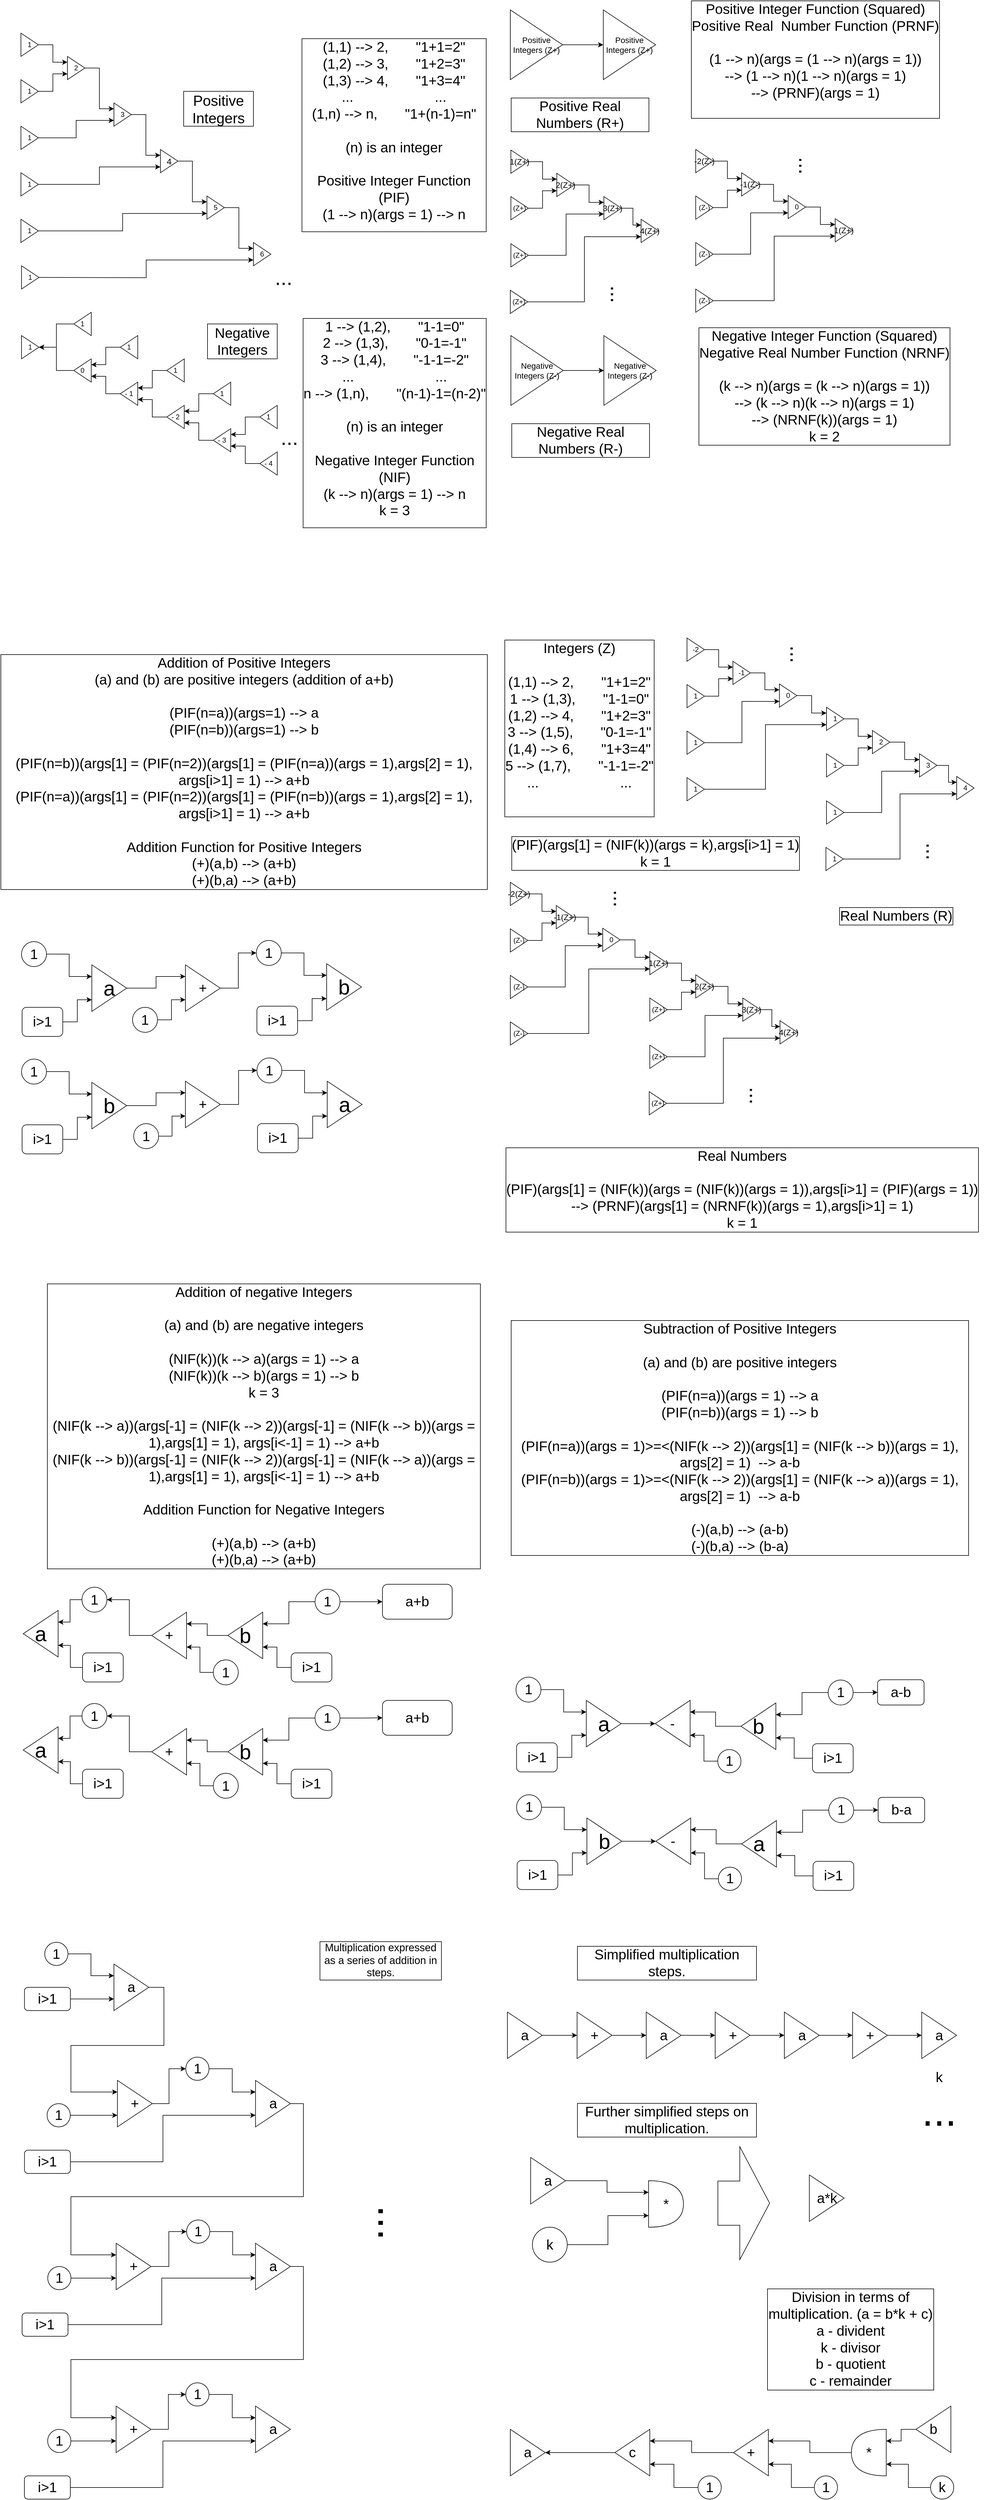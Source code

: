 <mxfile version="26.2.15">
  <diagram name="Page-1" id="xRfz-6UvRlw8iDULHB4P">
    <mxGraphModel dx="1209" dy="865" grid="1" gridSize="10" guides="1" tooltips="1" connect="1" arrows="1" fold="1" page="1" pageScale="1" pageWidth="850" pageHeight="1100" math="1" shadow="0">
      <root>
        <mxCell id="0" />
        <mxCell id="1" parent="0" />
        <mxCell id="XdePbFOdz1kA0PpPe4pF-14" style="edgeStyle=orthogonalEdgeStyle;rounded=0;orthogonalLoop=1;jettySize=auto;html=1;entryX=0;entryY=0.25;entryDx=0;entryDy=0;" parent="1" source="XdePbFOdz1kA0PpPe4pF-1" target="XdePbFOdz1kA0PpPe4pF-7" edge="1">
          <mxGeometry relative="1" as="geometry" />
        </mxCell>
        <mxCell id="XdePbFOdz1kA0PpPe4pF-1" value="1" style="triangle;whiteSpace=wrap;html=1;" parent="1" vertex="1">
          <mxGeometry x="38" y="80" width="30" height="40" as="geometry" />
        </mxCell>
        <mxCell id="XdePbFOdz1kA0PpPe4pF-11" style="edgeStyle=orthogonalEdgeStyle;rounded=0;orthogonalLoop=1;jettySize=auto;html=1;entryX=0;entryY=0.75;entryDx=0;entryDy=0;" parent="1" source="XdePbFOdz1kA0PpPe4pF-2" target="XdePbFOdz1kA0PpPe4pF-7" edge="1">
          <mxGeometry relative="1" as="geometry" />
        </mxCell>
        <mxCell id="XdePbFOdz1kA0PpPe4pF-2" value="1" style="triangle;whiteSpace=wrap;html=1;" parent="1" vertex="1">
          <mxGeometry x="38" y="160" width="30" height="40" as="geometry" />
        </mxCell>
        <mxCell id="XdePbFOdz1kA0PpPe4pF-12" style="edgeStyle=orthogonalEdgeStyle;rounded=0;orthogonalLoop=1;jettySize=auto;html=1;entryX=0;entryY=0.75;entryDx=0;entryDy=0;" parent="1" source="XdePbFOdz1kA0PpPe4pF-3" target="XdePbFOdz1kA0PpPe4pF-8" edge="1">
          <mxGeometry relative="1" as="geometry" />
        </mxCell>
        <mxCell id="XdePbFOdz1kA0PpPe4pF-3" value="1" style="triangle;whiteSpace=wrap;html=1;" parent="1" vertex="1">
          <mxGeometry x="38" y="240" width="30" height="40" as="geometry" />
        </mxCell>
        <mxCell id="XdePbFOdz1kA0PpPe4pF-16" style="edgeStyle=orthogonalEdgeStyle;rounded=0;orthogonalLoop=1;jettySize=auto;html=1;entryX=0;entryY=0.75;entryDx=0;entryDy=0;" parent="1" source="XdePbFOdz1kA0PpPe4pF-4" target="XdePbFOdz1kA0PpPe4pF-15" edge="1">
          <mxGeometry relative="1" as="geometry" />
        </mxCell>
        <mxCell id="XdePbFOdz1kA0PpPe4pF-4" value="1" style="triangle;whiteSpace=wrap;html=1;" parent="1" vertex="1">
          <mxGeometry x="38" y="320" width="30" height="40" as="geometry" />
        </mxCell>
        <mxCell id="XdePbFOdz1kA0PpPe4pF-19" style="edgeStyle=orthogonalEdgeStyle;rounded=0;orthogonalLoop=1;jettySize=auto;html=1;entryX=0;entryY=0.75;entryDx=0;entryDy=0;" parent="1" source="XdePbFOdz1kA0PpPe4pF-5" target="XdePbFOdz1kA0PpPe4pF-18" edge="1">
          <mxGeometry relative="1" as="geometry" />
        </mxCell>
        <mxCell id="XdePbFOdz1kA0PpPe4pF-5" value="1" style="triangle;whiteSpace=wrap;html=1;" parent="1" vertex="1">
          <mxGeometry x="38" y="400" width="30" height="40" as="geometry" />
        </mxCell>
        <mxCell id="XdePbFOdz1kA0PpPe4pF-23" style="edgeStyle=orthogonalEdgeStyle;rounded=0;orthogonalLoop=1;jettySize=auto;html=1;entryX=0;entryY=0.75;entryDx=0;entryDy=0;" parent="1" target="XdePbFOdz1kA0PpPe4pF-22" edge="1">
          <mxGeometry relative="1" as="geometry">
            <mxPoint x="68" y="500" as="sourcePoint" />
          </mxGeometry>
        </mxCell>
        <mxCell id="XdePbFOdz1kA0PpPe4pF-6" value="1" style="triangle;whiteSpace=wrap;html=1;" parent="1" vertex="1">
          <mxGeometry x="39" y="480" width="30" height="40" as="geometry" />
        </mxCell>
        <mxCell id="XdePbFOdz1kA0PpPe4pF-13" style="edgeStyle=orthogonalEdgeStyle;rounded=0;orthogonalLoop=1;jettySize=auto;html=1;entryX=0;entryY=0.25;entryDx=0;entryDy=0;" parent="1" source="XdePbFOdz1kA0PpPe4pF-7" target="XdePbFOdz1kA0PpPe4pF-8" edge="1">
          <mxGeometry relative="1" as="geometry" />
        </mxCell>
        <mxCell id="XdePbFOdz1kA0PpPe4pF-7" value="2" style="triangle;whiteSpace=wrap;html=1;" parent="1" vertex="1">
          <mxGeometry x="118" y="120" width="30" height="40" as="geometry" />
        </mxCell>
        <mxCell id="XdePbFOdz1kA0PpPe4pF-17" style="edgeStyle=orthogonalEdgeStyle;rounded=0;orthogonalLoop=1;jettySize=auto;html=1;entryX=0;entryY=0.25;entryDx=0;entryDy=0;" parent="1" source="XdePbFOdz1kA0PpPe4pF-8" target="XdePbFOdz1kA0PpPe4pF-15" edge="1">
          <mxGeometry relative="1" as="geometry" />
        </mxCell>
        <mxCell id="XdePbFOdz1kA0PpPe4pF-8" value="3" style="triangle;whiteSpace=wrap;html=1;" parent="1" vertex="1">
          <mxGeometry x="198" y="200" width="30" height="40" as="geometry" />
        </mxCell>
        <mxCell id="XdePbFOdz1kA0PpPe4pF-20" style="edgeStyle=orthogonalEdgeStyle;rounded=0;orthogonalLoop=1;jettySize=auto;html=1;entryX=0;entryY=0.25;entryDx=0;entryDy=0;" parent="1" source="XdePbFOdz1kA0PpPe4pF-15" target="XdePbFOdz1kA0PpPe4pF-18" edge="1">
          <mxGeometry relative="1" as="geometry" />
        </mxCell>
        <mxCell id="XdePbFOdz1kA0PpPe4pF-15" value="4" style="triangle;whiteSpace=wrap;html=1;fontSize=15;" parent="1" vertex="1">
          <mxGeometry x="278" y="280" width="30" height="40" as="geometry" />
        </mxCell>
        <mxCell id="XdePbFOdz1kA0PpPe4pF-24" style="edgeStyle=orthogonalEdgeStyle;rounded=0;orthogonalLoop=1;jettySize=auto;html=1;entryX=0;entryY=0.25;entryDx=0;entryDy=0;" parent="1" source="XdePbFOdz1kA0PpPe4pF-18" target="XdePbFOdz1kA0PpPe4pF-22" edge="1">
          <mxGeometry relative="1" as="geometry" />
        </mxCell>
        <mxCell id="XdePbFOdz1kA0PpPe4pF-18" value="5" style="triangle;whiteSpace=wrap;html=1;" parent="1" vertex="1">
          <mxGeometry x="358" y="360" width="30" height="40" as="geometry" />
        </mxCell>
        <mxCell id="XdePbFOdz1kA0PpPe4pF-22" value="6" style="triangle;whiteSpace=wrap;html=1;" parent="1" vertex="1">
          <mxGeometry x="438" y="440" width="30" height="40" as="geometry" />
        </mxCell>
        <mxCell id="XdePbFOdz1kA0PpPe4pF-25" value="&lt;font style=&quot;font-size: 25px;&quot;&gt;Positive Integers&lt;/font&gt;" style="whiteSpace=wrap;html=1;" parent="1" vertex="1">
          <mxGeometry x="318" y="180" width="120" height="60" as="geometry" />
        </mxCell>
        <mxCell id="XdePbFOdz1kA0PpPe4pF-26" value="1" style="triangle;whiteSpace=wrap;html=1;" parent="1" vertex="1">
          <mxGeometry x="39" y="600" width="30" height="40" as="geometry" />
        </mxCell>
        <mxCell id="P9Q4JkVkHAm-3udSk-I6-211" style="edgeStyle=orthogonalEdgeStyle;rounded=0;orthogonalLoop=1;jettySize=auto;html=1;entryX=1;entryY=0.5;entryDx=0;entryDy=0;" parent="1" source="XdePbFOdz1kA0PpPe4pF-29" target="XdePbFOdz1kA0PpPe4pF-26" edge="1">
          <mxGeometry relative="1" as="geometry" />
        </mxCell>
        <mxCell id="XdePbFOdz1kA0PpPe4pF-29" value="0" style="triangle;whiteSpace=wrap;html=1;direction=west;" parent="1" vertex="1">
          <mxGeometry x="129" y="640" width="30" height="40" as="geometry" />
        </mxCell>
        <mxCell id="P9Q4JkVkHAm-3udSk-I6-210" value="" style="edgeStyle=orthogonalEdgeStyle;rounded=0;orthogonalLoop=1;jettySize=auto;html=1;" parent="1" source="XdePbFOdz1kA0PpPe4pF-30" target="XdePbFOdz1kA0PpPe4pF-26" edge="1">
          <mxGeometry relative="1" as="geometry" />
        </mxCell>
        <mxCell id="XdePbFOdz1kA0PpPe4pF-30" value="1" style="triangle;whiteSpace=wrap;html=1;direction=west;" parent="1" vertex="1">
          <mxGeometry x="129" y="560" width="30" height="40" as="geometry" />
        </mxCell>
        <mxCell id="XdePbFOdz1kA0PpPe4pF-35" style="edgeStyle=orthogonalEdgeStyle;rounded=0;orthogonalLoop=1;jettySize=auto;html=1;entryX=0;entryY=0.75;entryDx=0;entryDy=0;" parent="1" source="XdePbFOdz1kA0PpPe4pF-31" target="XdePbFOdz1kA0PpPe4pF-29" edge="1">
          <mxGeometry relative="1" as="geometry" />
        </mxCell>
        <mxCell id="XdePbFOdz1kA0PpPe4pF-31" value="1" style="triangle;whiteSpace=wrap;html=1;direction=west;" parent="1" vertex="1">
          <mxGeometry x="209" y="600" width="30" height="40" as="geometry" />
        </mxCell>
        <mxCell id="XdePbFOdz1kA0PpPe4pF-36" style="edgeStyle=orthogonalEdgeStyle;rounded=0;orthogonalLoop=1;jettySize=auto;html=1;entryX=0;entryY=0.25;entryDx=0;entryDy=0;" parent="1" source="XdePbFOdz1kA0PpPe4pF-32" target="XdePbFOdz1kA0PpPe4pF-29" edge="1">
          <mxGeometry relative="1" as="geometry" />
        </mxCell>
        <mxCell id="XdePbFOdz1kA0PpPe4pF-32" value="- 1" style="triangle;whiteSpace=wrap;html=1;direction=west;" parent="1" vertex="1">
          <mxGeometry x="209" y="680" width="30" height="40" as="geometry" />
        </mxCell>
        <mxCell id="XdePbFOdz1kA0PpPe4pF-40" style="edgeStyle=orthogonalEdgeStyle;rounded=0;orthogonalLoop=1;jettySize=auto;html=1;entryX=0;entryY=0.75;entryDx=0;entryDy=0;" parent="1" source="XdePbFOdz1kA0PpPe4pF-37" target="XdePbFOdz1kA0PpPe4pF-32" edge="1">
          <mxGeometry relative="1" as="geometry" />
        </mxCell>
        <mxCell id="XdePbFOdz1kA0PpPe4pF-37" value="1" style="triangle;whiteSpace=wrap;html=1;direction=west;" parent="1" vertex="1">
          <mxGeometry x="289" y="640" width="30" height="40" as="geometry" />
        </mxCell>
        <mxCell id="XdePbFOdz1kA0PpPe4pF-39" style="edgeStyle=orthogonalEdgeStyle;rounded=0;orthogonalLoop=1;jettySize=auto;html=1;entryX=0;entryY=0.25;entryDx=0;entryDy=0;" parent="1" source="XdePbFOdz1kA0PpPe4pF-38" target="XdePbFOdz1kA0PpPe4pF-32" edge="1">
          <mxGeometry relative="1" as="geometry" />
        </mxCell>
        <mxCell id="XdePbFOdz1kA0PpPe4pF-38" value="- 2" style="triangle;whiteSpace=wrap;html=1;direction=west;" parent="1" vertex="1">
          <mxGeometry x="289" y="720" width="30" height="40" as="geometry" />
        </mxCell>
        <mxCell id="XdePbFOdz1kA0PpPe4pF-45" style="edgeStyle=orthogonalEdgeStyle;rounded=0;orthogonalLoop=1;jettySize=auto;html=1;entryX=0;entryY=0.75;entryDx=0;entryDy=0;" parent="1" source="XdePbFOdz1kA0PpPe4pF-41" target="XdePbFOdz1kA0PpPe4pF-38" edge="1">
          <mxGeometry relative="1" as="geometry" />
        </mxCell>
        <mxCell id="XdePbFOdz1kA0PpPe4pF-41" value="1" style="triangle;whiteSpace=wrap;html=1;direction=west;" parent="1" vertex="1">
          <mxGeometry x="369" y="680" width="30" height="40" as="geometry" />
        </mxCell>
        <mxCell id="XdePbFOdz1kA0PpPe4pF-46" style="edgeStyle=orthogonalEdgeStyle;rounded=0;orthogonalLoop=1;jettySize=auto;html=1;entryX=0;entryY=0.25;entryDx=0;entryDy=0;" parent="1" source="XdePbFOdz1kA0PpPe4pF-42" target="XdePbFOdz1kA0PpPe4pF-38" edge="1">
          <mxGeometry relative="1" as="geometry" />
        </mxCell>
        <mxCell id="XdePbFOdz1kA0PpPe4pF-42" value="- 3" style="triangle;whiteSpace=wrap;html=1;direction=west;" parent="1" vertex="1">
          <mxGeometry x="369" y="760" width="30" height="40" as="geometry" />
        </mxCell>
        <mxCell id="XdePbFOdz1kA0PpPe4pF-47" style="edgeStyle=orthogonalEdgeStyle;rounded=0;orthogonalLoop=1;jettySize=auto;html=1;entryX=0;entryY=0.75;entryDx=0;entryDy=0;" parent="1" source="XdePbFOdz1kA0PpPe4pF-43" target="XdePbFOdz1kA0PpPe4pF-42" edge="1">
          <mxGeometry relative="1" as="geometry" />
        </mxCell>
        <mxCell id="XdePbFOdz1kA0PpPe4pF-43" value="1" style="triangle;whiteSpace=wrap;html=1;direction=west;" parent="1" vertex="1">
          <mxGeometry x="449" y="720" width="30" height="40" as="geometry" />
        </mxCell>
        <mxCell id="XdePbFOdz1kA0PpPe4pF-48" style="edgeStyle=orthogonalEdgeStyle;rounded=0;orthogonalLoop=1;jettySize=auto;html=1;entryX=0;entryY=0.25;entryDx=0;entryDy=0;" parent="1" source="XdePbFOdz1kA0PpPe4pF-44" target="XdePbFOdz1kA0PpPe4pF-42" edge="1">
          <mxGeometry relative="1" as="geometry" />
        </mxCell>
        <mxCell id="XdePbFOdz1kA0PpPe4pF-44" value="- 4" style="triangle;whiteSpace=wrap;html=1;direction=west;" parent="1" vertex="1">
          <mxGeometry x="449" y="800" width="30" height="40" as="geometry" />
        </mxCell>
        <mxCell id="XdePbFOdz1kA0PpPe4pF-49" value="&lt;font style=&quot;font-size: 24px;&quot;&gt;Negative Integers&lt;/font&gt;" style="whiteSpace=wrap;html=1;" parent="1" vertex="1">
          <mxGeometry x="359" y="580" width="120" height="60" as="geometry" />
        </mxCell>
        <mxCell id="P9Q4JkVkHAm-3udSk-I6-1" value="&lt;font style=&quot;font-size: 24px;&quot;&gt;(1,1) --&amp;gt; 2,&lt;span style=&quot;white-space: pre;&quot;&gt;&#x9;&lt;/span&gt;&quot;1+1=2&quot;&lt;/font&gt;&lt;div&gt;&lt;font style=&quot;font-size: 24px;&quot;&gt;(1,2) --&amp;gt; 3,&lt;span style=&quot;white-space: pre;&quot;&gt;&#x9;&lt;/span&gt;&quot;1+2=3&quot;&lt;/font&gt;&lt;/div&gt;&lt;div&gt;&lt;font style=&quot;font-size: 24px;&quot;&gt;(1,3) --&amp;gt; 4,&lt;span style=&quot;white-space: pre;&quot;&gt;&#x9;&lt;/span&gt;&quot;1+3=4&quot;&lt;/font&gt;&lt;/div&gt;&lt;div&gt;&lt;font style=&quot;font-size: 24px;&quot;&gt;...&lt;span style=&quot;white-space: pre;&quot;&gt;&#x9;&lt;/span&gt;&lt;span style=&quot;white-space: pre;&quot;&gt;&#x9;&lt;/span&gt;&lt;span style=&quot;white-space: pre;&quot;&gt;&#x9;&lt;/span&gt;...&lt;/font&gt;&lt;/div&gt;&lt;div&gt;&lt;font style=&quot;font-size: 24px;&quot;&gt;(1,n) --&amp;gt; n,&lt;span style=&quot;white-space: pre;&quot;&gt;&#x9;&lt;/span&gt;&quot;1+(n-1)=n&quot;&lt;/font&gt;&lt;/div&gt;&lt;div&gt;&lt;font style=&quot;font-size: 24px;&quot;&gt;&lt;br&gt;&lt;/font&gt;&lt;/div&gt;&lt;div&gt;&lt;font style=&quot;font-size: 24px;&quot;&gt;(n) is an integer&lt;/font&gt;&lt;/div&gt;&lt;div&gt;&lt;font style=&quot;font-size: 24px;&quot;&gt;&lt;br&gt;&lt;/font&gt;&lt;/div&gt;&lt;div&gt;&lt;font style=&quot;font-size: 24px;&quot;&gt;Positive Integer Function (PIF)&lt;/font&gt;&lt;/div&gt;&lt;div&gt;&lt;font style=&quot;font-size: 24px;&quot;&gt;(1 --&amp;gt; n)(args = 1) --&amp;gt; n&lt;/font&gt;&lt;/div&gt;&lt;div&gt;&lt;br&gt;&lt;/div&gt;" style="text;html=1;align=center;verticalAlign=middle;whiteSpace=wrap;rounded=0;labelBorderColor=default;" parent="1" vertex="1">
          <mxGeometry x="520" y="120" width="320" height="270" as="geometry" />
        </mxCell>
        <mxCell id="P9Q4JkVkHAm-3udSk-I6-3" value="&lt;div&gt;&lt;font style=&quot;font-size: 24px;&quot;&gt;1 --&amp;gt; (1,2),&lt;span style=&quot;white-space: pre;&quot;&gt;&#x9;&lt;/span&gt;&quot;1-1=0&quot;&lt;/font&gt;&lt;/div&gt;&lt;div&gt;&lt;font style=&quot;font-size: 24px;&quot;&gt;2 --&amp;gt; (1,3),&lt;span style=&quot;white-space: pre;&quot;&gt;&#x9;&lt;/span&gt;&quot;0-1=-1&quot;&lt;/font&gt;&lt;/div&gt;&lt;div&gt;&lt;font style=&quot;font-size: 24px;&quot;&gt;3 --&amp;gt; (1,4),&lt;span style=&quot;white-space: pre;&quot;&gt;&#x9;&lt;/span&gt;&quot;-1-1=-2&quot;&lt;/font&gt;&lt;/div&gt;&lt;div&gt;&lt;font style=&quot;font-size: 24px;&quot;&gt;...&lt;span style=&quot;white-space: pre;&quot;&gt;&#x9;&lt;/span&gt;&lt;span style=&quot;white-space: pre;&quot;&gt;&#x9;&lt;span style=&quot;white-space: pre;&quot;&gt;&#x9;&lt;/span&gt;&lt;/span&gt;...&lt;/font&gt;&lt;/div&gt;&lt;div&gt;&lt;font style=&quot;font-size: 24px;&quot;&gt;n --&amp;gt; (1,n),&lt;span style=&quot;white-space: pre;&quot;&gt;&#x9;&lt;/span&gt;&quot;(n-1)-1=(n-2)&quot;&lt;/font&gt;&lt;/div&gt;&lt;div&gt;&lt;font style=&quot;font-size: 24px;&quot;&gt;&lt;br&gt;&lt;/font&gt;&lt;/div&gt;&lt;div&gt;&lt;font style=&quot;font-size: 24px;&quot;&gt;(n) is an integer&lt;/font&gt;&lt;/div&gt;&lt;div&gt;&lt;font style=&quot;font-size: 24px;&quot;&gt;&lt;br&gt;&lt;/font&gt;&lt;/div&gt;&lt;div&gt;&lt;font style=&quot;font-size: 24px;&quot;&gt;Negative Integer Function&lt;/font&gt;&lt;/div&gt;&lt;div&gt;&lt;span style=&quot;font-size: 24px; background-color: transparent; color: light-dark(rgb(0, 0, 0), rgb(255, 255, 255));&quot;&gt;(NIF)&lt;/span&gt;&lt;/div&gt;&lt;div&gt;&lt;font style=&quot;font-size: 24px;&quot;&gt;(k --&amp;gt; n)(args = 1) --&amp;gt; n&lt;/font&gt;&lt;/div&gt;&lt;div&gt;&lt;span style=&quot;font-size: 24px; background-color: transparent; color: light-dark(rgb(0, 0, 0), rgb(255, 255, 255));&quot;&gt;k = 3&lt;/span&gt;&lt;/div&gt;&lt;div&gt;&lt;br&gt;&lt;/div&gt;" style="text;html=1;align=center;verticalAlign=middle;whiteSpace=wrap;rounded=0;labelBorderColor=default;" parent="1" vertex="1">
          <mxGeometry x="520" y="630" width="322" height="240" as="geometry" />
        </mxCell>
        <mxCell id="P9Q4JkVkHAm-3udSk-I6-5" value="&lt;font style=&quot;font-size: 14px;&quot;&gt;Positive Integers (Z+)&lt;/font&gt;" style="triangle;whiteSpace=wrap;html=1;" parent="1" vertex="1">
          <mxGeometry x="1040" y="40" width="90" height="120" as="geometry" />
        </mxCell>
        <mxCell id="P9Q4JkVkHAm-3udSk-I6-7" style="edgeStyle=orthogonalEdgeStyle;rounded=0;orthogonalLoop=1;jettySize=auto;html=1;" parent="1" source="P9Q4JkVkHAm-3udSk-I6-6" target="P9Q4JkVkHAm-3udSk-I6-5" edge="1">
          <mxGeometry relative="1" as="geometry" />
        </mxCell>
        <mxCell id="P9Q4JkVkHAm-3udSk-I6-6" value="&lt;font style=&quot;font-size: 14px;&quot;&gt;Positive Integers (Z+)&lt;/font&gt;" style="triangle;whiteSpace=wrap;html=1;" parent="1" vertex="1">
          <mxGeometry x="880" y="40" width="90" height="120" as="geometry" />
        </mxCell>
        <mxCell id="P9Q4JkVkHAm-3udSk-I6-8" value="&lt;font style=&quot;font-size: 24px;&quot;&gt;Positive Real Numbers (R+)&lt;/font&gt;" style="text;html=1;align=center;verticalAlign=middle;whiteSpace=wrap;rounded=0;labelBorderColor=default;" parent="1" vertex="1">
          <mxGeometry x="880" y="180" width="240" height="80" as="geometry" />
        </mxCell>
        <mxCell id="P9Q4JkVkHAm-3udSk-I6-10" value="&lt;font style=&quot;font-size: 36px;&quot;&gt;...&lt;/font&gt;" style="text;html=1;align=center;verticalAlign=middle;whiteSpace=wrap;rounded=0;" parent="1" vertex="1">
          <mxGeometry x="460" y="485" width="60" height="30" as="geometry" />
        </mxCell>
        <mxCell id="P9Q4JkVkHAm-3udSk-I6-11" value="&lt;font style=&quot;font-size: 36px;&quot;&gt;...&lt;/font&gt;" style="text;html=1;align=center;verticalAlign=middle;whiteSpace=wrap;rounded=0;" parent="1" vertex="1">
          <mxGeometry x="470" y="760" width="60" height="30" as="geometry" />
        </mxCell>
        <mxCell id="P9Q4JkVkHAm-3udSk-I6-14" value="&lt;div&gt;&lt;font style=&quot;font-size: 24px;&quot;&gt;Positive Integer Function (Squared)&lt;/font&gt;&lt;div&gt;&lt;span style=&quot;font-size: 24px; background-color: transparent; color: light-dark(rgb(0, 0, 0), rgb(255, 255, 255));&quot;&gt;Positive Real&amp;nbsp; Number Function (PRNF)&lt;/span&gt;&lt;/div&gt;&lt;div&gt;&lt;font style=&quot;font-size: 24px;&quot;&gt;&lt;br&gt;&lt;/font&gt;&lt;/div&gt;&lt;div&gt;&lt;font style=&quot;font-size: 24px;&quot;&gt;(1 --&amp;gt; n)(args = (1 --&amp;gt; n)(args = 1))&lt;/font&gt;&lt;/div&gt;&lt;div&gt;&lt;font style=&quot;font-size: 24px;&quot;&gt;--&amp;gt;&amp;nbsp;&lt;/font&gt;&lt;span style=&quot;font-size: 24px; background-color: transparent; color: light-dark(rgb(0, 0, 0), rgb(255, 255, 255));&quot;&gt;(1 --&amp;gt; n)(1 --&amp;gt; n)(args = 1)&lt;/span&gt;&lt;/div&gt;&lt;div&gt;&lt;span style=&quot;background-color: transparent; color: light-dark(rgb(0, 0, 0), rgb(255, 255, 255)); font-size: 24px;&quot;&gt;--&amp;gt; (PRNF)(args = 1)&lt;/span&gt;&lt;/div&gt;&lt;/div&gt;&lt;div&gt;&lt;span style=&quot;font-size: 24px; background-color: transparent; color: light-dark(rgb(0, 0, 0), rgb(255, 255, 255));&quot;&gt;&lt;br&gt;&lt;/span&gt;&lt;/div&gt;" style="text;html=1;align=center;verticalAlign=middle;whiteSpace=wrap;rounded=0;fontStyle=0;labelBorderColor=default;" parent="1" vertex="1">
          <mxGeometry x="1160" y="40" width="490" height="170" as="geometry" />
        </mxCell>
        <mxCell id="P9Q4JkVkHAm-3udSk-I6-15" value="&lt;font style=&quot;font-size: 14px;&quot;&gt;Negative Integers (Z-)&lt;/font&gt;" style="triangle;whiteSpace=wrap;html=1;" parent="1" vertex="1">
          <mxGeometry x="1041" y="600" width="90" height="120" as="geometry" />
        </mxCell>
        <mxCell id="P9Q4JkVkHAm-3udSk-I6-16" style="edgeStyle=orthogonalEdgeStyle;rounded=0;orthogonalLoop=1;jettySize=auto;html=1;" parent="1" source="P9Q4JkVkHAm-3udSk-I6-17" target="P9Q4JkVkHAm-3udSk-I6-15" edge="1">
          <mxGeometry relative="1" as="geometry" />
        </mxCell>
        <mxCell id="P9Q4JkVkHAm-3udSk-I6-17" value="&lt;font style=&quot;font-size: 14px;&quot;&gt;Negative Integers (Z-)&lt;/font&gt;" style="triangle;whiteSpace=wrap;html=1;" parent="1" vertex="1">
          <mxGeometry x="881" y="600" width="90" height="120" as="geometry" />
        </mxCell>
        <mxCell id="P9Q4JkVkHAm-3udSk-I6-18" value="&lt;font style=&quot;font-size: 24px;&quot;&gt;Negative Real Numbers (R-)&lt;/font&gt;" style="text;html=1;align=center;verticalAlign=middle;whiteSpace=wrap;rounded=0;labelBorderColor=default;" parent="1" vertex="1">
          <mxGeometry x="881" y="740" width="240" height="80" as="geometry" />
        </mxCell>
        <mxCell id="P9Q4JkVkHAm-3udSk-I6-19" value="&lt;font style=&quot;font-size: 24px;&quot;&gt;Negative Integer Function (Squared)&lt;/font&gt;&lt;div&gt;&lt;font style=&quot;font-size: 24px;&quot;&gt;Negative Real Number Function (NRNF)&lt;/font&gt;&lt;/div&gt;&lt;div&gt;&lt;font style=&quot;font-size: 24px;&quot;&gt;&lt;br&gt;&lt;/font&gt;&lt;/div&gt;&lt;div&gt;&lt;font style=&quot;font-size: 24px;&quot;&gt;(k --&amp;gt; n)(args = (k --&amp;gt; n)(args = 1))&lt;/font&gt;&lt;/div&gt;&lt;div&gt;&lt;font style=&quot;font-size: 24px;&quot;&gt;--&amp;gt;&amp;nbsp;&lt;/font&gt;&lt;span style=&quot;font-size: 24px; background-color: transparent; color: light-dark(rgb(0, 0, 0), rgb(255, 255, 255));&quot;&gt;(k --&amp;gt; n)(k --&amp;gt; n)(args = 1)&lt;/span&gt;&lt;/div&gt;&lt;div&gt;&lt;span style=&quot;font-size: 24px; background-color: transparent; color: light-dark(rgb(0, 0, 0), rgb(255, 255, 255));&quot;&gt;--&amp;gt; (NRNF(k))(args = 1)&lt;/span&gt;&lt;/div&gt;&lt;div&gt;&lt;span style=&quot;font-size: 24px; background-color: transparent; color: light-dark(rgb(0, 0, 0), rgb(255, 255, 255));&quot;&gt;k = 2&lt;br&gt;&lt;/span&gt;&lt;/div&gt;" style="text;html=1;align=center;verticalAlign=middle;whiteSpace=wrap;rounded=0;labelBorderColor=default;" parent="1" vertex="1">
          <mxGeometry x="1161" y="602" width="519" height="170" as="geometry" />
        </mxCell>
        <mxCell id="P9Q4JkVkHAm-3udSk-I6-20" value="&lt;font style=&quot;font-size: 24px;&quot;&gt;Integers (Z)&lt;/font&gt;&lt;div&gt;&lt;font style=&quot;font-size: 24px;&quot;&gt;&lt;br&gt;&lt;/font&gt;&lt;/div&gt;&lt;div&gt;&lt;span style=&quot;font-size: 24px;&quot;&gt;(1,1) --&amp;gt; 2,&lt;span style=&quot;white-space: pre;&quot;&gt;&#x9;&lt;/span&gt;&quot;1+1=2&quot;&lt;/span&gt;&lt;/div&gt;&lt;div&gt;&lt;span style=&quot;font-size: 24px;&quot;&gt;1 --&amp;gt; (1,3),&lt;span style=&quot;white-space: pre;&quot;&gt;&#x9;&lt;/span&gt;&quot;1-1=0&quot;&lt;/span&gt;&lt;/div&gt;&lt;div&gt;&lt;span style=&quot;font-size: 24px;&quot;&gt;(1,2) --&amp;gt; 4,&lt;span style=&quot;white-space: pre;&quot;&gt;&#x9;&lt;/span&gt;&quot;1+2=3&quot;&lt;/span&gt;&lt;/div&gt;&lt;div&gt;&lt;span style=&quot;font-size: 24px;&quot;&gt;3 --&amp;gt; (1,5),&lt;span style=&quot;white-space: pre;&quot;&gt;&#x9;&lt;/span&gt;&quot;0-1=-1&quot;&lt;/span&gt;&lt;/div&gt;&lt;div&gt;&lt;span style=&quot;font-size: 24px;&quot;&gt;(1,4) --&amp;gt; 6,&lt;span style=&quot;white-space: pre;&quot;&gt;&#x9;&lt;/span&gt;&quot;1+3=4&quot;&lt;/span&gt;&lt;/div&gt;&lt;div&gt;&lt;span style=&quot;font-size: 24px;&quot;&gt;5 --&amp;gt; (1,7),&lt;span style=&quot;white-space: pre;&quot;&gt;&#x9;&lt;/span&gt;&quot;-1-1=-2&quot;&lt;/span&gt;&lt;/div&gt;&lt;div&gt;&lt;span style=&quot;font-size: 24px;&quot;&gt;...&lt;span style=&quot;white-space: pre;&quot;&gt;&#x9;&lt;span style=&quot;white-space: pre;&quot;&gt;&#x9;&lt;/span&gt;&lt;span style=&quot;white-space: pre;&quot;&gt;&#x9;&lt;/span&gt;&lt;/span&gt;...&lt;/span&gt;&lt;/div&gt;&lt;div&gt;&lt;span style=&quot;background-color: transparent; color: light-dark(rgb(0, 0, 0), rgb(255, 255, 255)); font-size: 24px; white-space: pre;&quot;&gt;&#x9;&lt;/span&gt;&lt;span style=&quot;background-color: transparent; color: light-dark(rgb(0, 0, 0), rgb(255, 255, 255)); font-size: 24px; white-space: pre;&quot;&gt;&#x9;&lt;/span&gt;&lt;span style=&quot;background-color: transparent; color: light-dark(rgb(0, 0, 0), rgb(255, 255, 255)); font-size: 24px; white-space: pre;&quot;&gt;&#x9;&lt;/span&gt;&lt;/div&gt;&lt;div&gt;&lt;br&gt;&lt;/div&gt;" style="text;html=1;align=center;verticalAlign=middle;whiteSpace=wrap;rounded=0;labelBorderColor=default;" parent="1" vertex="1">
          <mxGeometry x="864" y="1120" width="270" height="310" as="geometry" />
        </mxCell>
        <mxCell id="P9Q4JkVkHAm-3udSk-I6-23" value="&lt;div&gt;&lt;span style=&quot;font-size: 24px;&quot;&gt;(PIF)(args[1] = (NIF(k))(args = k),args[i&amp;gt;1] = 1)&lt;/span&gt;&lt;/div&gt;&lt;div&gt;&lt;span style=&quot;font-size: 24px;&quot;&gt;k = 1&lt;/span&gt;&lt;/div&gt;" style="text;html=1;align=center;verticalAlign=middle;whiteSpace=wrap;rounded=0;labelBorderColor=default;rotation=0;" parent="1" vertex="1">
          <mxGeometry x="810" y="1430" width="640" height="120" as="geometry" />
        </mxCell>
        <mxCell id="P9Q4JkVkHAm-3udSk-I6-36" style="edgeStyle=orthogonalEdgeStyle;rounded=0;orthogonalLoop=1;jettySize=auto;html=1;entryX=0;entryY=0.25;entryDx=0;entryDy=0;" parent="1" source="P9Q4JkVkHAm-3udSk-I6-24" target="P9Q4JkVkHAm-3udSk-I6-25" edge="1">
          <mxGeometry relative="1" as="geometry" />
        </mxCell>
        <mxCell id="P9Q4JkVkHAm-3udSk-I6-24" value="-2" style="triangle;whiteSpace=wrap;html=1;" parent="1" vertex="1">
          <mxGeometry x="1184" y="1120" width="30" height="40" as="geometry" />
        </mxCell>
        <mxCell id="P9Q4JkVkHAm-3udSk-I6-38" style="edgeStyle=orthogonalEdgeStyle;rounded=0;orthogonalLoop=1;jettySize=auto;html=1;entryX=0;entryY=0.25;entryDx=0;entryDy=0;" parent="1" source="P9Q4JkVkHAm-3udSk-I6-25" target="P9Q4JkVkHAm-3udSk-I6-29" edge="1">
          <mxGeometry relative="1" as="geometry" />
        </mxCell>
        <mxCell id="P9Q4JkVkHAm-3udSk-I6-25" value="-1" style="triangle;whiteSpace=wrap;html=1;" parent="1" vertex="1">
          <mxGeometry x="1263" y="1160" width="30" height="40" as="geometry" />
        </mxCell>
        <mxCell id="P9Q4JkVkHAm-3udSk-I6-47" style="edgeStyle=orthogonalEdgeStyle;rounded=0;orthogonalLoop=1;jettySize=auto;html=1;entryX=0;entryY=0.25;entryDx=0;entryDy=0;" parent="1" source="P9Q4JkVkHAm-3udSk-I6-26" target="P9Q4JkVkHAm-3udSk-I6-31" edge="1">
          <mxGeometry relative="1" as="geometry" />
        </mxCell>
        <mxCell id="P9Q4JkVkHAm-3udSk-I6-26" value="1" style="triangle;whiteSpace=wrap;html=1;" parent="1" vertex="1">
          <mxGeometry x="1424" y="1239" width="30" height="40" as="geometry" />
        </mxCell>
        <mxCell id="P9Q4JkVkHAm-3udSk-I6-42" style="edgeStyle=orthogonalEdgeStyle;rounded=0;orthogonalLoop=1;jettySize=auto;html=1;entryX=0;entryY=0.25;entryDx=0;entryDy=0;" parent="1" source="P9Q4JkVkHAm-3udSk-I6-29" target="P9Q4JkVkHAm-3udSk-I6-26" edge="1">
          <mxGeometry relative="1" as="geometry" />
        </mxCell>
        <mxCell id="P9Q4JkVkHAm-3udSk-I6-29" value="0" style="triangle;whiteSpace=wrap;html=1;" parent="1" vertex="1">
          <mxGeometry x="1343" y="1199" width="30" height="40" as="geometry" />
        </mxCell>
        <mxCell id="P9Q4JkVkHAm-3udSk-I6-48" style="edgeStyle=orthogonalEdgeStyle;rounded=0;orthogonalLoop=1;jettySize=auto;html=1;entryX=0;entryY=0.25;entryDx=0;entryDy=0;" parent="1" source="P9Q4JkVkHAm-3udSk-I6-31" target="P9Q4JkVkHAm-3udSk-I6-32" edge="1">
          <mxGeometry relative="1" as="geometry" />
        </mxCell>
        <mxCell id="P9Q4JkVkHAm-3udSk-I6-31" value="2" style="triangle;whiteSpace=wrap;html=1;" parent="1" vertex="1">
          <mxGeometry x="1503" y="1279" width="30" height="40" as="geometry" />
        </mxCell>
        <mxCell id="P9Q4JkVkHAm-3udSk-I6-55" style="edgeStyle=orthogonalEdgeStyle;rounded=0;orthogonalLoop=1;jettySize=auto;html=1;entryX=0;entryY=0.25;entryDx=0;entryDy=0;" parent="1" source="P9Q4JkVkHAm-3udSk-I6-32" target="P9Q4JkVkHAm-3udSk-I6-53" edge="1">
          <mxGeometry relative="1" as="geometry" />
        </mxCell>
        <mxCell id="P9Q4JkVkHAm-3udSk-I6-32" value="3" style="triangle;whiteSpace=wrap;html=1;" parent="1" vertex="1">
          <mxGeometry x="1584" y="1319" width="30" height="40" as="geometry" />
        </mxCell>
        <mxCell id="P9Q4JkVkHAm-3udSk-I6-35" style="edgeStyle=orthogonalEdgeStyle;rounded=0;orthogonalLoop=1;jettySize=auto;html=1;entryX=0;entryY=0.75;entryDx=0;entryDy=0;" parent="1" source="P9Q4JkVkHAm-3udSk-I6-33" target="P9Q4JkVkHAm-3udSk-I6-25" edge="1">
          <mxGeometry relative="1" as="geometry" />
        </mxCell>
        <mxCell id="P9Q4JkVkHAm-3udSk-I6-33" value="1" style="triangle;whiteSpace=wrap;html=1;" parent="1" vertex="1">
          <mxGeometry x="1184" y="1200" width="30" height="40" as="geometry" />
        </mxCell>
        <mxCell id="P9Q4JkVkHAm-3udSk-I6-39" style="edgeStyle=orthogonalEdgeStyle;rounded=0;orthogonalLoop=1;jettySize=auto;html=1;entryX=0;entryY=0.75;entryDx=0;entryDy=0;" parent="1" source="P9Q4JkVkHAm-3udSk-I6-34" target="P9Q4JkVkHAm-3udSk-I6-29" edge="1">
          <mxGeometry relative="1" as="geometry" />
        </mxCell>
        <mxCell id="P9Q4JkVkHAm-3udSk-I6-34" value="1" style="triangle;whiteSpace=wrap;html=1;" parent="1" vertex="1">
          <mxGeometry x="1184" y="1280" width="30" height="40" as="geometry" />
        </mxCell>
        <mxCell id="P9Q4JkVkHAm-3udSk-I6-41" style="edgeStyle=orthogonalEdgeStyle;rounded=0;orthogonalLoop=1;jettySize=auto;html=1;entryX=0;entryY=0.75;entryDx=0;entryDy=0;" parent="1" source="P9Q4JkVkHAm-3udSk-I6-40" target="P9Q4JkVkHAm-3udSk-I6-26" edge="1">
          <mxGeometry relative="1" as="geometry" />
        </mxCell>
        <mxCell id="P9Q4JkVkHAm-3udSk-I6-40" value="1" style="triangle;whiteSpace=wrap;html=1;" parent="1" vertex="1">
          <mxGeometry x="1184" y="1360" width="30" height="40" as="geometry" />
        </mxCell>
        <mxCell id="P9Q4JkVkHAm-3udSk-I6-46" style="edgeStyle=orthogonalEdgeStyle;rounded=0;orthogonalLoop=1;jettySize=auto;html=1;entryX=0;entryY=0.75;entryDx=0;entryDy=0;" parent="1" source="P9Q4JkVkHAm-3udSk-I6-43" target="P9Q4JkVkHAm-3udSk-I6-31" edge="1">
          <mxGeometry relative="1" as="geometry" />
        </mxCell>
        <mxCell id="P9Q4JkVkHAm-3udSk-I6-43" value="1" style="triangle;whiteSpace=wrap;html=1;" parent="1" vertex="1">
          <mxGeometry x="1424" y="1319" width="30" height="40" as="geometry" />
        </mxCell>
        <mxCell id="P9Q4JkVkHAm-3udSk-I6-49" style="edgeStyle=orthogonalEdgeStyle;rounded=0;orthogonalLoop=1;jettySize=auto;html=1;entryX=0;entryY=0.75;entryDx=0;entryDy=0;" parent="1" source="P9Q4JkVkHAm-3udSk-I6-45" target="P9Q4JkVkHAm-3udSk-I6-32" edge="1">
          <mxGeometry relative="1" as="geometry" />
        </mxCell>
        <mxCell id="P9Q4JkVkHAm-3udSk-I6-45" value="1" style="triangle;whiteSpace=wrap;html=1;" parent="1" vertex="1">
          <mxGeometry x="1424" y="1400" width="30" height="40" as="geometry" />
        </mxCell>
        <mxCell id="P9Q4JkVkHAm-3udSk-I6-56" style="edgeStyle=orthogonalEdgeStyle;rounded=0;orthogonalLoop=1;jettySize=auto;html=1;entryX=0;entryY=0.75;entryDx=0;entryDy=0;" parent="1" source="P9Q4JkVkHAm-3udSk-I6-51" target="P9Q4JkVkHAm-3udSk-I6-53" edge="1">
          <mxGeometry relative="1" as="geometry" />
        </mxCell>
        <mxCell id="P9Q4JkVkHAm-3udSk-I6-51" value="1" style="triangle;whiteSpace=wrap;html=1;" parent="1" vertex="1">
          <mxGeometry x="1423" y="1480" width="30" height="40" as="geometry" />
        </mxCell>
        <mxCell id="P9Q4JkVkHAm-3udSk-I6-53" value="4" style="triangle;whiteSpace=wrap;html=1;" parent="1" vertex="1">
          <mxGeometry x="1648" y="1358" width="30" height="40" as="geometry" />
        </mxCell>
        <mxCell id="P9Q4JkVkHAm-3udSk-I6-57" value="&lt;font style=&quot;font-size: 36px;&quot;&gt;...&lt;/font&gt;" style="text;html=1;align=center;verticalAlign=middle;whiteSpace=wrap;rounded=0;rotation=90;" parent="1" vertex="1">
          <mxGeometry x="1345" y="1133" width="60" height="30" as="geometry" />
        </mxCell>
        <mxCell id="P9Q4JkVkHAm-3udSk-I6-58" value="&lt;font style=&quot;font-size: 36px;&quot;&gt;...&lt;/font&gt;" style="text;html=1;align=center;verticalAlign=middle;whiteSpace=wrap;rounded=0;rotation=90;" parent="1" vertex="1">
          <mxGeometry x="1579" y="1472" width="60" height="30" as="geometry" />
        </mxCell>
        <mxCell id="P9Q4JkVkHAm-3udSk-I6-62" style="edgeStyle=orthogonalEdgeStyle;rounded=0;orthogonalLoop=1;jettySize=auto;html=1;entryX=0;entryY=0.25;entryDx=0;entryDy=0;" parent="1" source="P9Q4JkVkHAm-3udSk-I6-63" target="P9Q4JkVkHAm-3udSk-I6-65" edge="1">
          <mxGeometry relative="1" as="geometry" />
        </mxCell>
        <mxCell id="P9Q4JkVkHAm-3udSk-I6-63" value="&lt;font style=&quot;font-size: 14px;&quot;&gt;-2(Z+)&lt;/font&gt;" style="triangle;whiteSpace=wrap;html=1;" parent="1" vertex="1">
          <mxGeometry x="880" y="1540" width="30" height="40" as="geometry" />
        </mxCell>
        <mxCell id="P9Q4JkVkHAm-3udSk-I6-64" style="edgeStyle=orthogonalEdgeStyle;rounded=0;orthogonalLoop=1;jettySize=auto;html=1;entryX=0;entryY=0.25;entryDx=0;entryDy=0;" parent="1" source="P9Q4JkVkHAm-3udSk-I6-65" target="P9Q4JkVkHAm-3udSk-I6-69" edge="1">
          <mxGeometry relative="1" as="geometry" />
        </mxCell>
        <mxCell id="P9Q4JkVkHAm-3udSk-I6-65" value="&lt;font style=&quot;font-size: 14px;&quot;&gt;-1(Z+)&lt;/font&gt;" style="triangle;whiteSpace=wrap;html=1;" parent="1" vertex="1">
          <mxGeometry x="959" y="1580" width="30" height="40" as="geometry" />
        </mxCell>
        <mxCell id="P9Q4JkVkHAm-3udSk-I6-66" style="edgeStyle=orthogonalEdgeStyle;rounded=0;orthogonalLoop=1;jettySize=auto;html=1;entryX=0;entryY=0.25;entryDx=0;entryDy=0;" parent="1" source="P9Q4JkVkHAm-3udSk-I6-67" target="P9Q4JkVkHAm-3udSk-I6-71" edge="1">
          <mxGeometry relative="1" as="geometry" />
        </mxCell>
        <mxCell id="P9Q4JkVkHAm-3udSk-I6-67" value="&lt;div&gt;&lt;font style=&quot;font-size: 14px;&quot;&gt;1(Z+)&lt;/font&gt;&lt;/div&gt;" style="triangle;whiteSpace=wrap;html=1;" parent="1" vertex="1">
          <mxGeometry x="1120" y="1659" width="30" height="40" as="geometry" />
        </mxCell>
        <mxCell id="P9Q4JkVkHAm-3udSk-I6-68" style="edgeStyle=orthogonalEdgeStyle;rounded=0;orthogonalLoop=1;jettySize=auto;html=1;entryX=0;entryY=0.25;entryDx=0;entryDy=0;" parent="1" source="P9Q4JkVkHAm-3udSk-I6-69" target="P9Q4JkVkHAm-3udSk-I6-67" edge="1">
          <mxGeometry relative="1" as="geometry" />
        </mxCell>
        <mxCell id="P9Q4JkVkHAm-3udSk-I6-69" value="0" style="triangle;whiteSpace=wrap;html=1;" parent="1" vertex="1">
          <mxGeometry x="1039" y="1619" width="30" height="40" as="geometry" />
        </mxCell>
        <mxCell id="P9Q4JkVkHAm-3udSk-I6-70" style="edgeStyle=orthogonalEdgeStyle;rounded=0;orthogonalLoop=1;jettySize=auto;html=1;entryX=0;entryY=0.25;entryDx=0;entryDy=0;" parent="1" source="P9Q4JkVkHAm-3udSk-I6-71" target="P9Q4JkVkHAm-3udSk-I6-73" edge="1">
          <mxGeometry relative="1" as="geometry" />
        </mxCell>
        <mxCell id="P9Q4JkVkHAm-3udSk-I6-71" value="&lt;font style=&quot;font-size: 14px;&quot;&gt;2(Z+)&lt;/font&gt;" style="triangle;whiteSpace=wrap;html=1;" parent="1" vertex="1">
          <mxGeometry x="1199" y="1699" width="30" height="40" as="geometry" />
        </mxCell>
        <mxCell id="P9Q4JkVkHAm-3udSk-I6-72" style="edgeStyle=orthogonalEdgeStyle;rounded=0;orthogonalLoop=1;jettySize=auto;html=1;entryX=0;entryY=0.25;entryDx=0;entryDy=0;" parent="1" source="P9Q4JkVkHAm-3udSk-I6-73" target="P9Q4JkVkHAm-3udSk-I6-86" edge="1">
          <mxGeometry relative="1" as="geometry" />
        </mxCell>
        <mxCell id="P9Q4JkVkHAm-3udSk-I6-73" value="&lt;font style=&quot;font-size: 14px;&quot;&gt;3(Z+)&lt;/font&gt;" style="triangle;whiteSpace=wrap;html=1;" parent="1" vertex="1">
          <mxGeometry x="1280" y="1739" width="30" height="40" as="geometry" />
        </mxCell>
        <mxCell id="P9Q4JkVkHAm-3udSk-I6-74" style="edgeStyle=orthogonalEdgeStyle;rounded=0;orthogonalLoop=1;jettySize=auto;html=1;entryX=0;entryY=0.75;entryDx=0;entryDy=0;" parent="1" source="P9Q4JkVkHAm-3udSk-I6-75" target="P9Q4JkVkHAm-3udSk-I6-65" edge="1">
          <mxGeometry relative="1" as="geometry" />
        </mxCell>
        <mxCell id="P9Q4JkVkHAm-3udSk-I6-75" value="(Z-)" style="triangle;whiteSpace=wrap;html=1;" parent="1" vertex="1">
          <mxGeometry x="880" y="1620" width="30" height="40" as="geometry" />
        </mxCell>
        <mxCell id="P9Q4JkVkHAm-3udSk-I6-76" style="edgeStyle=orthogonalEdgeStyle;rounded=0;orthogonalLoop=1;jettySize=auto;html=1;entryX=0;entryY=0.75;entryDx=0;entryDy=0;" parent="1" source="P9Q4JkVkHAm-3udSk-I6-77" target="P9Q4JkVkHAm-3udSk-I6-69" edge="1">
          <mxGeometry relative="1" as="geometry" />
        </mxCell>
        <mxCell id="P9Q4JkVkHAm-3udSk-I6-77" value="(Z-)" style="triangle;whiteSpace=wrap;html=1;" parent="1" vertex="1">
          <mxGeometry x="880" y="1700" width="30" height="40" as="geometry" />
        </mxCell>
        <mxCell id="P9Q4JkVkHAm-3udSk-I6-78" style="edgeStyle=orthogonalEdgeStyle;rounded=0;orthogonalLoop=1;jettySize=auto;html=1;entryX=0;entryY=0.75;entryDx=0;entryDy=0;" parent="1" source="P9Q4JkVkHAm-3udSk-I6-79" target="P9Q4JkVkHAm-3udSk-I6-67" edge="1">
          <mxGeometry relative="1" as="geometry" />
        </mxCell>
        <mxCell id="P9Q4JkVkHAm-3udSk-I6-79" value="(Z-)" style="triangle;whiteSpace=wrap;html=1;" parent="1" vertex="1">
          <mxGeometry x="880" y="1780" width="30" height="40" as="geometry" />
        </mxCell>
        <mxCell id="P9Q4JkVkHAm-3udSk-I6-80" style="edgeStyle=orthogonalEdgeStyle;rounded=0;orthogonalLoop=1;jettySize=auto;html=1;entryX=0;entryY=0.75;entryDx=0;entryDy=0;" parent="1" source="P9Q4JkVkHAm-3udSk-I6-81" target="P9Q4JkVkHAm-3udSk-I6-71" edge="1">
          <mxGeometry relative="1" as="geometry" />
        </mxCell>
        <mxCell id="P9Q4JkVkHAm-3udSk-I6-81" value="(Z+)" style="triangle;whiteSpace=wrap;html=1;" parent="1" vertex="1">
          <mxGeometry x="1120" y="1739" width="30" height="40" as="geometry" />
        </mxCell>
        <mxCell id="P9Q4JkVkHAm-3udSk-I6-82" style="edgeStyle=orthogonalEdgeStyle;rounded=0;orthogonalLoop=1;jettySize=auto;html=1;entryX=0;entryY=0.75;entryDx=0;entryDy=0;" parent="1" source="P9Q4JkVkHAm-3udSk-I6-83" target="P9Q4JkVkHAm-3udSk-I6-73" edge="1">
          <mxGeometry relative="1" as="geometry" />
        </mxCell>
        <mxCell id="P9Q4JkVkHAm-3udSk-I6-83" value="(Z+)" style="triangle;whiteSpace=wrap;html=1;" parent="1" vertex="1">
          <mxGeometry x="1120" y="1820" width="30" height="40" as="geometry" />
        </mxCell>
        <mxCell id="P9Q4JkVkHAm-3udSk-I6-84" style="edgeStyle=orthogonalEdgeStyle;rounded=0;orthogonalLoop=1;jettySize=auto;html=1;entryX=0;entryY=0.75;entryDx=0;entryDy=0;" parent="1" source="P9Q4JkVkHAm-3udSk-I6-85" target="P9Q4JkVkHAm-3udSk-I6-86" edge="1">
          <mxGeometry relative="1" as="geometry" />
        </mxCell>
        <mxCell id="P9Q4JkVkHAm-3udSk-I6-85" value="(Z+)" style="triangle;whiteSpace=wrap;html=1;" parent="1" vertex="1">
          <mxGeometry x="1119" y="1900" width="30" height="40" as="geometry" />
        </mxCell>
        <mxCell id="P9Q4JkVkHAm-3udSk-I6-86" value="&lt;font style=&quot;font-size: 14px;&quot;&gt;4(Z+)&lt;/font&gt;" style="triangle;whiteSpace=wrap;html=1;" parent="1" vertex="1">
          <mxGeometry x="1344" y="1778" width="30" height="40" as="geometry" />
        </mxCell>
        <mxCell id="P9Q4JkVkHAm-3udSk-I6-87" value="&lt;font style=&quot;font-size: 36px;&quot;&gt;...&lt;/font&gt;" style="text;html=1;align=center;verticalAlign=middle;whiteSpace=wrap;rounded=0;rotation=90;" parent="1" vertex="1">
          <mxGeometry x="1041" y="1553" width="60" height="30" as="geometry" />
        </mxCell>
        <mxCell id="P9Q4JkVkHAm-3udSk-I6-88" value="&lt;font style=&quot;font-size: 36px;&quot;&gt;...&lt;/font&gt;" style="text;html=1;align=center;verticalAlign=middle;whiteSpace=wrap;rounded=0;rotation=90;" parent="1" vertex="1">
          <mxGeometry x="1275" y="1892" width="60" height="30" as="geometry" />
        </mxCell>
        <mxCell id="P9Q4JkVkHAm-3udSk-I6-89" value="&lt;span style=&quot;font-size: 24px;&quot;&gt;Real Numbers&lt;/span&gt;&lt;div&gt;&lt;span style=&quot;font-size: 24px;&quot;&gt;&lt;br&gt;&lt;/span&gt;&lt;div&gt;&lt;span style=&quot;font-size: 24px;&quot;&gt;(PIF)(args[1] = (NIF(k))(args = (NIF(k))(args = 1)),args[i&amp;gt;1] = (PIF)(args = 1))&lt;/span&gt;&lt;/div&gt;&lt;/div&gt;&lt;div&gt;&lt;span style=&quot;font-size: 24px;&quot;&gt;--&amp;gt; (PRNF)(args[1] = (NRNF(k))(args = 1),args[i&amp;gt;1] = 1)&lt;/span&gt;&lt;/div&gt;&lt;div&gt;&lt;span style=&quot;font-size: 24px;&quot;&gt;k = 1&lt;/span&gt;&lt;/div&gt;" style="text;html=1;align=center;verticalAlign=middle;whiteSpace=wrap;rounded=0;labelBorderColor=default;" parent="1" vertex="1">
          <mxGeometry x="864" y="2028" width="830" height="80" as="geometry" />
        </mxCell>
        <mxCell id="P9Q4JkVkHAm-3udSk-I6-109" value="&lt;font style=&quot;font-size: 24px;&quot;&gt;Real Numbers (R)&lt;/font&gt;" style="text;html=1;align=center;verticalAlign=middle;whiteSpace=wrap;rounded=0;labelBorderColor=default;" parent="1" vertex="1">
          <mxGeometry x="1439" y="1553" width="210" height="90" as="geometry" />
        </mxCell>
        <mxCell id="P9Q4JkVkHAm-3udSk-I6-110" value="&lt;font style=&quot;font-size: 24px;&quot;&gt;Addition of Positive Integers&lt;/font&gt;&lt;div&gt;&lt;span style=&quot;font-size: 24px;&quot;&gt;(a) and (b) are positive integers (addition of a+b)&lt;/span&gt;&lt;/div&gt;&lt;div&gt;&lt;span style=&quot;font-size: 24px;&quot;&gt;&lt;br&gt;&lt;/span&gt;&lt;/div&gt;&lt;div&gt;&lt;span style=&quot;font-size: 24px;&quot;&gt;(PIF(n=a))(args=1) --&amp;gt; a&lt;/span&gt;&lt;/div&gt;&lt;div&gt;&lt;span style=&quot;font-size: 24px;&quot;&gt;(PIF(n=b))(args=1) --&amp;gt; b&lt;/span&gt;&lt;/div&gt;&lt;div&gt;&lt;span style=&quot;font-size: 24px;&quot;&gt;&lt;br&gt;&lt;/span&gt;&lt;/div&gt;&lt;div&gt;&lt;span style=&quot;font-size: 24px;&quot;&gt;(PIF(n=b))(args[1] = (PIF(n=2))(args[1] = (PIF(n=a))(args = 1),args[2] = 1), args[i&amp;gt;1] = 1) --&amp;gt; a+b&lt;/span&gt;&lt;span style=&quot;font-size: 24px;&quot;&gt;&lt;/span&gt;&lt;/div&gt;&lt;div&gt;&lt;span style=&quot;font-size: 24px;&quot;&gt;(PIF(n=a))(args[1] = (PIF(n=2))(args[1] = (PIF(n=b))(args = 1),args[2] = 1), args[i&amp;gt;1] = 1) --&amp;gt; a+b&lt;/span&gt;&lt;/div&gt;&lt;div&gt;&lt;span style=&quot;font-size: 24px;&quot;&gt;&lt;br&gt;&lt;/span&gt;&lt;/div&gt;&lt;div&gt;&lt;span style=&quot;font-size: 24px;&quot;&gt;Addition Function for Positive Integers&lt;/span&gt;&lt;/div&gt;&lt;div&gt;&lt;span style=&quot;font-size: 24px;&quot;&gt;(+)(a,b) --&amp;gt; (a+b)&lt;/span&gt;&lt;/div&gt;&lt;div&gt;&lt;span style=&quot;font-size: 24px;&quot;&gt;(+)(b,a) --&amp;gt; (a+b)&lt;/span&gt;&lt;/div&gt;" style="text;html=1;align=center;verticalAlign=middle;whiteSpace=wrap;rounded=0;labelBorderColor=default;" parent="1" vertex="1">
          <mxGeometry x="2" y="1270" width="840" height="160" as="geometry" />
        </mxCell>
        <mxCell id="P9Q4JkVkHAm-3udSk-I6-155" style="edgeStyle=orthogonalEdgeStyle;rounded=0;orthogonalLoop=1;jettySize=auto;html=1;entryX=0;entryY=0.25;entryDx=0;entryDy=0;" parent="1" source="P9Q4JkVkHAm-3udSk-I6-116" target="P9Q4JkVkHAm-3udSk-I6-142" edge="1">
          <mxGeometry relative="1" as="geometry" />
        </mxCell>
        <mxCell id="P9Q4JkVkHAm-3udSk-I6-116" value="&lt;font style=&quot;font-size: 36px;&quot;&gt;a&lt;/font&gt;" style="triangle;whiteSpace=wrap;html=1;" parent="1" vertex="1">
          <mxGeometry x="160" y="1682" width="60" height="80" as="geometry" />
        </mxCell>
        <mxCell id="P9Q4JkVkHAm-3udSk-I6-118" style="edgeStyle=orthogonalEdgeStyle;rounded=0;orthogonalLoop=1;jettySize=auto;html=1;entryX=0;entryY=0.25;entryDx=0;entryDy=0;" parent="1" source="P9Q4JkVkHAm-3udSk-I6-117" target="P9Q4JkVkHAm-3udSk-I6-116" edge="1">
          <mxGeometry relative="1" as="geometry" />
        </mxCell>
        <mxCell id="P9Q4JkVkHAm-3udSk-I6-117" value="&lt;font style=&quot;font-size: 24px;&quot;&gt;1&lt;/font&gt;" style="ellipse;whiteSpace=wrap;html=1;aspect=fixed;" parent="1" vertex="1">
          <mxGeometry x="39" y="1642" width="43" height="43" as="geometry" />
        </mxCell>
        <mxCell id="P9Q4JkVkHAm-3udSk-I6-120" style="edgeStyle=orthogonalEdgeStyle;rounded=0;orthogonalLoop=1;jettySize=auto;html=1;entryX=0;entryY=0.75;entryDx=0;entryDy=0;" parent="1" source="P9Q4JkVkHAm-3udSk-I6-119" target="P9Q4JkVkHAm-3udSk-I6-116" edge="1">
          <mxGeometry relative="1" as="geometry" />
        </mxCell>
        <mxCell id="P9Q4JkVkHAm-3udSk-I6-119" value="&lt;font style=&quot;font-size: 24px;&quot;&gt;i&amp;gt;1&lt;/font&gt;" style="rounded=1;whiteSpace=wrap;html=1;" parent="1" vertex="1">
          <mxGeometry x="40" y="1755" width="70" height="50" as="geometry" />
        </mxCell>
        <mxCell id="P9Q4JkVkHAm-3udSk-I6-121" value="&lt;font style=&quot;font-size: 36px;&quot;&gt;b&lt;/font&gt;" style="triangle;whiteSpace=wrap;html=1;" parent="1" vertex="1">
          <mxGeometry x="564" y="1680" width="60" height="80" as="geometry" />
        </mxCell>
        <mxCell id="P9Q4JkVkHAm-3udSk-I6-122" style="edgeStyle=orthogonalEdgeStyle;rounded=0;orthogonalLoop=1;jettySize=auto;html=1;entryX=0;entryY=0.25;entryDx=0;entryDy=0;" parent="1" source="P9Q4JkVkHAm-3udSk-I6-123" target="P9Q4JkVkHAm-3udSk-I6-121" edge="1">
          <mxGeometry relative="1" as="geometry" />
        </mxCell>
        <mxCell id="P9Q4JkVkHAm-3udSk-I6-123" value="&lt;font style=&quot;font-size: 24px;&quot;&gt;1&lt;/font&gt;" style="ellipse;whiteSpace=wrap;html=1;aspect=fixed;" parent="1" vertex="1">
          <mxGeometry x="443" y="1640" width="43" height="43" as="geometry" />
        </mxCell>
        <mxCell id="P9Q4JkVkHAm-3udSk-I6-124" style="edgeStyle=orthogonalEdgeStyle;rounded=0;orthogonalLoop=1;jettySize=auto;html=1;entryX=0;entryY=0.75;entryDx=0;entryDy=0;" parent="1" source="P9Q4JkVkHAm-3udSk-I6-125" target="P9Q4JkVkHAm-3udSk-I6-121" edge="1">
          <mxGeometry relative="1" as="geometry" />
        </mxCell>
        <mxCell id="P9Q4JkVkHAm-3udSk-I6-125" value="&lt;font style=&quot;font-size: 24px;&quot;&gt;i&amp;gt;1&lt;/font&gt;" style="rounded=1;whiteSpace=wrap;html=1;" parent="1" vertex="1">
          <mxGeometry x="444" y="1753" width="70" height="50" as="geometry" />
        </mxCell>
        <mxCell id="P9Q4JkVkHAm-3udSk-I6-157" style="edgeStyle=orthogonalEdgeStyle;rounded=0;orthogonalLoop=1;jettySize=auto;html=1;entryX=0;entryY=0.25;entryDx=0;entryDy=0;" parent="1" source="P9Q4JkVkHAm-3udSk-I6-128" target="P9Q4JkVkHAm-3udSk-I6-143" edge="1">
          <mxGeometry relative="1" as="geometry" />
        </mxCell>
        <mxCell id="P9Q4JkVkHAm-3udSk-I6-128" value="&lt;font style=&quot;font-size: 36px;&quot;&gt;b&lt;/font&gt;" style="triangle;whiteSpace=wrap;html=1;" parent="1" vertex="1">
          <mxGeometry x="160" y="1884" width="60" height="80" as="geometry" />
        </mxCell>
        <mxCell id="P9Q4JkVkHAm-3udSk-I6-129" style="edgeStyle=orthogonalEdgeStyle;rounded=0;orthogonalLoop=1;jettySize=auto;html=1;entryX=0;entryY=0.25;entryDx=0;entryDy=0;" parent="1" source="P9Q4JkVkHAm-3udSk-I6-130" target="P9Q4JkVkHAm-3udSk-I6-128" edge="1">
          <mxGeometry relative="1" as="geometry" />
        </mxCell>
        <mxCell id="P9Q4JkVkHAm-3udSk-I6-130" value="&lt;font style=&quot;font-size: 24px;&quot;&gt;1&lt;/font&gt;" style="ellipse;whiteSpace=wrap;html=1;aspect=fixed;" parent="1" vertex="1">
          <mxGeometry x="39" y="1844" width="43" height="43" as="geometry" />
        </mxCell>
        <mxCell id="P9Q4JkVkHAm-3udSk-I6-131" style="edgeStyle=orthogonalEdgeStyle;rounded=0;orthogonalLoop=1;jettySize=auto;html=1;entryX=0;entryY=0.75;entryDx=0;entryDy=0;" parent="1" source="P9Q4JkVkHAm-3udSk-I6-132" target="P9Q4JkVkHAm-3udSk-I6-128" edge="1">
          <mxGeometry relative="1" as="geometry" />
        </mxCell>
        <mxCell id="P9Q4JkVkHAm-3udSk-I6-132" value="&lt;font style=&quot;font-size: 24px;&quot;&gt;i&amp;gt;1&lt;/font&gt;" style="rounded=1;whiteSpace=wrap;html=1;" parent="1" vertex="1">
          <mxGeometry x="40" y="1957" width="70" height="50" as="geometry" />
        </mxCell>
        <mxCell id="P9Q4JkVkHAm-3udSk-I6-133" value="&lt;font style=&quot;font-size: 36px;&quot;&gt;a&lt;/font&gt;" style="triangle;whiteSpace=wrap;html=1;" parent="1" vertex="1">
          <mxGeometry x="565" y="1882" width="60" height="80" as="geometry" />
        </mxCell>
        <mxCell id="P9Q4JkVkHAm-3udSk-I6-134" style="edgeStyle=orthogonalEdgeStyle;rounded=0;orthogonalLoop=1;jettySize=auto;html=1;entryX=0;entryY=0.25;entryDx=0;entryDy=0;" parent="1" source="P9Q4JkVkHAm-3udSk-I6-135" target="P9Q4JkVkHAm-3udSk-I6-133" edge="1">
          <mxGeometry relative="1" as="geometry" />
        </mxCell>
        <mxCell id="P9Q4JkVkHAm-3udSk-I6-135" value="&lt;font style=&quot;font-size: 24px;&quot;&gt;1&lt;/font&gt;" style="ellipse;whiteSpace=wrap;html=1;aspect=fixed;" parent="1" vertex="1">
          <mxGeometry x="444" y="1842" width="43" height="43" as="geometry" />
        </mxCell>
        <mxCell id="P9Q4JkVkHAm-3udSk-I6-136" style="edgeStyle=orthogonalEdgeStyle;rounded=0;orthogonalLoop=1;jettySize=auto;html=1;entryX=0;entryY=0.75;entryDx=0;entryDy=0;" parent="1" source="P9Q4JkVkHAm-3udSk-I6-137" target="P9Q4JkVkHAm-3udSk-I6-133" edge="1">
          <mxGeometry relative="1" as="geometry" />
        </mxCell>
        <mxCell id="P9Q4JkVkHAm-3udSk-I6-137" value="&lt;font style=&quot;font-size: 24px;&quot;&gt;i&amp;gt;1&lt;/font&gt;" style="rounded=1;whiteSpace=wrap;html=1;" parent="1" vertex="1">
          <mxGeometry x="445" y="1955" width="70" height="50" as="geometry" />
        </mxCell>
        <mxCell id="P9Q4JkVkHAm-3udSk-I6-154" style="edgeStyle=orthogonalEdgeStyle;rounded=0;orthogonalLoop=1;jettySize=auto;html=1;entryX=0;entryY=0.5;entryDx=0;entryDy=0;" parent="1" source="P9Q4JkVkHAm-3udSk-I6-142" target="P9Q4JkVkHAm-3udSk-I6-123" edge="1">
          <mxGeometry relative="1" as="geometry" />
        </mxCell>
        <mxCell id="P9Q4JkVkHAm-3udSk-I6-142" value="&lt;font style=&quot;font-size: 24px;&quot;&gt;+&lt;/font&gt;" style="triangle;whiteSpace=wrap;html=1;" parent="1" vertex="1">
          <mxGeometry x="321" y="1682" width="60" height="80" as="geometry" />
        </mxCell>
        <mxCell id="P9Q4JkVkHAm-3udSk-I6-150" style="edgeStyle=orthogonalEdgeStyle;rounded=0;orthogonalLoop=1;jettySize=auto;html=1;entryX=0;entryY=0.5;entryDx=0;entryDy=0;" parent="1" source="P9Q4JkVkHAm-3udSk-I6-143" target="P9Q4JkVkHAm-3udSk-I6-135" edge="1">
          <mxGeometry relative="1" as="geometry" />
        </mxCell>
        <mxCell id="P9Q4JkVkHAm-3udSk-I6-143" value="&lt;span style=&quot;font-size: 24px;&quot;&gt;+&lt;/span&gt;" style="triangle;whiteSpace=wrap;html=1;" parent="1" vertex="1">
          <mxGeometry x="321" y="1882" width="60" height="80" as="geometry" />
        </mxCell>
        <mxCell id="P9Q4JkVkHAm-3udSk-I6-156" style="edgeStyle=orthogonalEdgeStyle;rounded=0;orthogonalLoop=1;jettySize=auto;html=1;entryX=0;entryY=0.75;entryDx=0;entryDy=0;" parent="1" source="P9Q4JkVkHAm-3udSk-I6-146" target="P9Q4JkVkHAm-3udSk-I6-142" edge="1">
          <mxGeometry relative="1" as="geometry" />
        </mxCell>
        <mxCell id="P9Q4JkVkHAm-3udSk-I6-146" value="&lt;font style=&quot;font-size: 24px;&quot;&gt;1&lt;/font&gt;" style="ellipse;whiteSpace=wrap;html=1;aspect=fixed;" parent="1" vertex="1">
          <mxGeometry x="230" y="1755" width="43" height="43" as="geometry" />
        </mxCell>
        <mxCell id="P9Q4JkVkHAm-3udSk-I6-158" style="edgeStyle=orthogonalEdgeStyle;rounded=0;orthogonalLoop=1;jettySize=auto;html=1;entryX=0;entryY=0.75;entryDx=0;entryDy=0;" parent="1" source="P9Q4JkVkHAm-3udSk-I6-147" target="P9Q4JkVkHAm-3udSk-I6-143" edge="1">
          <mxGeometry relative="1" as="geometry" />
        </mxCell>
        <mxCell id="P9Q4JkVkHAm-3udSk-I6-147" value="&lt;font style=&quot;font-size: 24px;&quot;&gt;1&lt;/font&gt;" style="ellipse;whiteSpace=wrap;html=1;aspect=fixed;" parent="1" vertex="1">
          <mxGeometry x="232" y="1955" width="43" height="43" as="geometry" />
        </mxCell>
        <mxCell id="P9Q4JkVkHAm-3udSk-I6-162" style="edgeStyle=orthogonalEdgeStyle;rounded=0;orthogonalLoop=1;jettySize=auto;html=1;entryX=0;entryY=0.25;entryDx=0;entryDy=0;" parent="1" source="P9Q4JkVkHAm-3udSk-I6-163" target="P9Q4JkVkHAm-3udSk-I6-165" edge="1">
          <mxGeometry relative="1" as="geometry" />
        </mxCell>
        <mxCell id="P9Q4JkVkHAm-3udSk-I6-163" value="&lt;div&gt;&lt;font style=&quot;font-size: 14px;&quot;&gt;1(Z+)&lt;/font&gt;&lt;/div&gt;" style="triangle;whiteSpace=wrap;html=1;" parent="1" vertex="1">
          <mxGeometry x="881" y="281" width="30" height="40" as="geometry" />
        </mxCell>
        <mxCell id="P9Q4JkVkHAm-3udSk-I6-164" style="edgeStyle=orthogonalEdgeStyle;rounded=0;orthogonalLoop=1;jettySize=auto;html=1;entryX=0;entryY=0.25;entryDx=0;entryDy=0;" parent="1" source="P9Q4JkVkHAm-3udSk-I6-165" target="P9Q4JkVkHAm-3udSk-I6-167" edge="1">
          <mxGeometry relative="1" as="geometry" />
        </mxCell>
        <mxCell id="P9Q4JkVkHAm-3udSk-I6-165" value="&lt;font style=&quot;font-size: 14px;&quot;&gt;2(Z+)&lt;/font&gt;" style="triangle;whiteSpace=wrap;html=1;" parent="1" vertex="1">
          <mxGeometry x="960" y="321" width="30" height="40" as="geometry" />
        </mxCell>
        <mxCell id="P9Q4JkVkHAm-3udSk-I6-166" style="edgeStyle=orthogonalEdgeStyle;rounded=0;orthogonalLoop=1;jettySize=auto;html=1;entryX=0;entryY=0.25;entryDx=0;entryDy=0;" parent="1" source="P9Q4JkVkHAm-3udSk-I6-167" target="P9Q4JkVkHAm-3udSk-I6-174" edge="1">
          <mxGeometry relative="1" as="geometry" />
        </mxCell>
        <mxCell id="P9Q4JkVkHAm-3udSk-I6-167" value="&lt;font style=&quot;font-size: 14px;&quot;&gt;3(Z+)&lt;/font&gt;" style="triangle;whiteSpace=wrap;html=1;" parent="1" vertex="1">
          <mxGeometry x="1041" y="361" width="30" height="40" as="geometry" />
        </mxCell>
        <mxCell id="P9Q4JkVkHAm-3udSk-I6-168" style="edgeStyle=orthogonalEdgeStyle;rounded=0;orthogonalLoop=1;jettySize=auto;html=1;entryX=0;entryY=0.75;entryDx=0;entryDy=0;" parent="1" source="P9Q4JkVkHAm-3udSk-I6-169" target="P9Q4JkVkHAm-3udSk-I6-165" edge="1">
          <mxGeometry relative="1" as="geometry" />
        </mxCell>
        <mxCell id="P9Q4JkVkHAm-3udSk-I6-169" value="(Z+)" style="triangle;whiteSpace=wrap;html=1;" parent="1" vertex="1">
          <mxGeometry x="881" y="361" width="30" height="40" as="geometry" />
        </mxCell>
        <mxCell id="P9Q4JkVkHAm-3udSk-I6-170" style="edgeStyle=orthogonalEdgeStyle;rounded=0;orthogonalLoop=1;jettySize=auto;html=1;entryX=0;entryY=0.75;entryDx=0;entryDy=0;" parent="1" source="P9Q4JkVkHAm-3udSk-I6-171" target="P9Q4JkVkHAm-3udSk-I6-167" edge="1">
          <mxGeometry relative="1" as="geometry" />
        </mxCell>
        <mxCell id="P9Q4JkVkHAm-3udSk-I6-171" value="(Z+)" style="triangle;whiteSpace=wrap;html=1;" parent="1" vertex="1">
          <mxGeometry x="881" y="442" width="30" height="40" as="geometry" />
        </mxCell>
        <mxCell id="P9Q4JkVkHAm-3udSk-I6-172" style="edgeStyle=orthogonalEdgeStyle;rounded=0;orthogonalLoop=1;jettySize=auto;html=1;entryX=0;entryY=0.75;entryDx=0;entryDy=0;" parent="1" source="P9Q4JkVkHAm-3udSk-I6-173" target="P9Q4JkVkHAm-3udSk-I6-174" edge="1">
          <mxGeometry relative="1" as="geometry" />
        </mxCell>
        <mxCell id="P9Q4JkVkHAm-3udSk-I6-173" value="(Z+)" style="triangle;whiteSpace=wrap;html=1;" parent="1" vertex="1">
          <mxGeometry x="880" y="522" width="30" height="40" as="geometry" />
        </mxCell>
        <mxCell id="P9Q4JkVkHAm-3udSk-I6-174" value="&lt;font style=&quot;font-size: 14px;&quot;&gt;4(Z+)&lt;/font&gt;" style="triangle;whiteSpace=wrap;html=1;" parent="1" vertex="1">
          <mxGeometry x="1105" y="400" width="30" height="40" as="geometry" />
        </mxCell>
        <mxCell id="P9Q4JkVkHAm-3udSk-I6-175" value="&lt;font style=&quot;font-size: 36px;&quot;&gt;...&lt;/font&gt;" style="text;html=1;align=center;verticalAlign=middle;whiteSpace=wrap;rounded=0;rotation=90;" parent="1" vertex="1">
          <mxGeometry x="1036" y="514" width="60" height="30" as="geometry" />
        </mxCell>
        <mxCell id="P9Q4JkVkHAm-3udSk-I6-176" style="edgeStyle=orthogonalEdgeStyle;rounded=0;orthogonalLoop=1;jettySize=auto;html=1;entryX=0;entryY=0.25;entryDx=0;entryDy=0;" parent="1" source="P9Q4JkVkHAm-3udSk-I6-177" target="P9Q4JkVkHAm-3udSk-I6-179" edge="1">
          <mxGeometry relative="1" as="geometry" />
        </mxCell>
        <mxCell id="P9Q4JkVkHAm-3udSk-I6-177" value="&lt;font style=&quot;font-size: 14px;&quot;&gt;-2(Z-)&lt;/font&gt;" style="triangle;whiteSpace=wrap;html=1;" parent="1" vertex="1">
          <mxGeometry x="1199" y="280" width="30" height="40" as="geometry" />
        </mxCell>
        <mxCell id="P9Q4JkVkHAm-3udSk-I6-178" style="edgeStyle=orthogonalEdgeStyle;rounded=0;orthogonalLoop=1;jettySize=auto;html=1;entryX=0;entryY=0.25;entryDx=0;entryDy=0;" parent="1" source="P9Q4JkVkHAm-3udSk-I6-179" target="P9Q4JkVkHAm-3udSk-I6-182" edge="1">
          <mxGeometry relative="1" as="geometry" />
        </mxCell>
        <mxCell id="P9Q4JkVkHAm-3udSk-I6-179" value="&lt;font style=&quot;font-size: 14px;&quot;&gt;-1(Z-)&lt;/font&gt;" style="triangle;whiteSpace=wrap;html=1;" parent="1" vertex="1">
          <mxGeometry x="1278" y="320" width="30" height="40" as="geometry" />
        </mxCell>
        <mxCell id="P9Q4JkVkHAm-3udSk-I6-180" value="&lt;div&gt;&lt;font style=&quot;font-size: 14px;&quot;&gt;1(Z+)&lt;/font&gt;&lt;/div&gt;" style="triangle;whiteSpace=wrap;html=1;" parent="1" vertex="1">
          <mxGeometry x="1439" y="399" width="30" height="40" as="geometry" />
        </mxCell>
        <mxCell id="P9Q4JkVkHAm-3udSk-I6-181" style="edgeStyle=orthogonalEdgeStyle;rounded=0;orthogonalLoop=1;jettySize=auto;html=1;entryX=0;entryY=0.25;entryDx=0;entryDy=0;" parent="1" source="P9Q4JkVkHAm-3udSk-I6-182" target="P9Q4JkVkHAm-3udSk-I6-180" edge="1">
          <mxGeometry relative="1" as="geometry" />
        </mxCell>
        <mxCell id="P9Q4JkVkHAm-3udSk-I6-182" value="0" style="triangle;whiteSpace=wrap;html=1;" parent="1" vertex="1">
          <mxGeometry x="1358" y="359" width="30" height="40" as="geometry" />
        </mxCell>
        <mxCell id="P9Q4JkVkHAm-3udSk-I6-183" style="edgeStyle=orthogonalEdgeStyle;rounded=0;orthogonalLoop=1;jettySize=auto;html=1;entryX=0;entryY=0.75;entryDx=0;entryDy=0;" parent="1" source="P9Q4JkVkHAm-3udSk-I6-184" target="P9Q4JkVkHAm-3udSk-I6-179" edge="1">
          <mxGeometry relative="1" as="geometry" />
        </mxCell>
        <mxCell id="P9Q4JkVkHAm-3udSk-I6-184" value="(Z-)" style="triangle;whiteSpace=wrap;html=1;" parent="1" vertex="1">
          <mxGeometry x="1199" y="360" width="30" height="40" as="geometry" />
        </mxCell>
        <mxCell id="P9Q4JkVkHAm-3udSk-I6-185" style="edgeStyle=orthogonalEdgeStyle;rounded=0;orthogonalLoop=1;jettySize=auto;html=1;entryX=0;entryY=0.75;entryDx=0;entryDy=0;" parent="1" source="P9Q4JkVkHAm-3udSk-I6-186" target="P9Q4JkVkHAm-3udSk-I6-182" edge="1">
          <mxGeometry relative="1" as="geometry" />
        </mxCell>
        <mxCell id="P9Q4JkVkHAm-3udSk-I6-186" value="(Z-)" style="triangle;whiteSpace=wrap;html=1;" parent="1" vertex="1">
          <mxGeometry x="1199" y="440" width="30" height="40" as="geometry" />
        </mxCell>
        <mxCell id="P9Q4JkVkHAm-3udSk-I6-187" style="edgeStyle=orthogonalEdgeStyle;rounded=0;orthogonalLoop=1;jettySize=auto;html=1;entryX=0;entryY=0.75;entryDx=0;entryDy=0;" parent="1" source="P9Q4JkVkHAm-3udSk-I6-188" target="P9Q4JkVkHAm-3udSk-I6-180" edge="1">
          <mxGeometry relative="1" as="geometry" />
        </mxCell>
        <mxCell id="P9Q4JkVkHAm-3udSk-I6-188" value="(Z-)" style="triangle;whiteSpace=wrap;html=1;" parent="1" vertex="1">
          <mxGeometry x="1199" y="520" width="30" height="40" as="geometry" />
        </mxCell>
        <mxCell id="P9Q4JkVkHAm-3udSk-I6-190" value="&lt;font style=&quot;font-size: 36px;&quot;&gt;...&lt;/font&gt;" style="text;html=1;align=center;verticalAlign=middle;whiteSpace=wrap;rounded=0;rotation=90;" parent="1" vertex="1">
          <mxGeometry x="1360" y="293" width="60" height="30" as="geometry" />
        </mxCell>
        <mxCell id="P9Q4JkVkHAm-3udSk-I6-667" style="edgeStyle=orthogonalEdgeStyle;rounded=0;orthogonalLoop=1;jettySize=auto;html=1;entryX=0;entryY=0.25;entryDx=0;entryDy=0;" parent="1" source="P9Q4JkVkHAm-3udSk-I6-607" target="P9Q4JkVkHAm-3udSk-I6-617" edge="1">
          <mxGeometry relative="1" as="geometry">
            <Array as="points">
              <mxPoint x="284" y="3440" />
              <mxPoint x="284" y="3540" />
              <mxPoint x="124" y="3540" />
              <mxPoint x="124" y="3620" />
            </Array>
          </mxGeometry>
        </mxCell>
        <mxCell id="P9Q4JkVkHAm-3udSk-I6-607" value="&lt;font style=&quot;font-size: 24px;&quot;&gt;a&lt;/font&gt;" style="triangle;whiteSpace=wrap;html=1;" parent="1" vertex="1">
          <mxGeometry x="198" y="3400" width="60" height="80" as="geometry" />
        </mxCell>
        <mxCell id="P9Q4JkVkHAm-3udSk-I6-611" style="edgeStyle=orthogonalEdgeStyle;rounded=0;orthogonalLoop=1;jettySize=auto;html=1;entryX=0;entryY=0.25;entryDx=0;entryDy=0;" parent="1" source="P9Q4JkVkHAm-3udSk-I6-608" target="P9Q4JkVkHAm-3udSk-I6-607" edge="1">
          <mxGeometry relative="1" as="geometry" />
        </mxCell>
        <mxCell id="P9Q4JkVkHAm-3udSk-I6-608" value="&lt;font style=&quot;font-size: 24px;&quot;&gt;1&lt;/font&gt;" style="ellipse;whiteSpace=wrap;html=1;aspect=fixed;" parent="1" vertex="1">
          <mxGeometry x="79" y="3362.5" width="40" height="40" as="geometry" />
        </mxCell>
        <mxCell id="P9Q4JkVkHAm-3udSk-I6-610" style="edgeStyle=orthogonalEdgeStyle;rounded=0;orthogonalLoop=1;jettySize=auto;html=1;entryX=0;entryY=0.75;entryDx=0;entryDy=0;" parent="1" source="P9Q4JkVkHAm-3udSk-I6-609" target="P9Q4JkVkHAm-3udSk-I6-607" edge="1">
          <mxGeometry relative="1" as="geometry" />
        </mxCell>
        <mxCell id="P9Q4JkVkHAm-3udSk-I6-609" value="&lt;font style=&quot;font-size: 24px;&quot;&gt;i&amp;gt;1&lt;/font&gt;" style="rounded=1;whiteSpace=wrap;html=1;" parent="1" vertex="1">
          <mxGeometry x="44.12" y="3440" width="79" height="40" as="geometry" />
        </mxCell>
        <mxCell id="P9Q4JkVkHAm-3udSk-I6-671" style="edgeStyle=orthogonalEdgeStyle;rounded=0;orthogonalLoop=1;jettySize=auto;html=1;entryX=0;entryY=0.25;entryDx=0;entryDy=0;" parent="1" source="P9Q4JkVkHAm-3udSk-I6-612" target="P9Q4JkVkHAm-3udSk-I6-649" edge="1">
          <mxGeometry relative="1" as="geometry">
            <Array as="points">
              <mxPoint x="524" y="3640" />
              <mxPoint x="524" y="3800" />
              <mxPoint x="124" y="3800" />
              <mxPoint x="124" y="3900" />
            </Array>
          </mxGeometry>
        </mxCell>
        <mxCell id="P9Q4JkVkHAm-3udSk-I6-612" value="&lt;font style=&quot;font-size: 24px;&quot;&gt;a&lt;/font&gt;" style="triangle;whiteSpace=wrap;html=1;" parent="1" vertex="1">
          <mxGeometry x="441.63" y="3600" width="60" height="80" as="geometry" />
        </mxCell>
        <mxCell id="P9Q4JkVkHAm-3udSk-I6-632" style="edgeStyle=orthogonalEdgeStyle;rounded=0;orthogonalLoop=1;jettySize=auto;html=1;entryX=0;entryY=0.25;entryDx=0;entryDy=0;" parent="1" source="P9Q4JkVkHAm-3udSk-I6-614" target="P9Q4JkVkHAm-3udSk-I6-612" edge="1">
          <mxGeometry relative="1" as="geometry" />
        </mxCell>
        <mxCell id="P9Q4JkVkHAm-3udSk-I6-614" value="&lt;font style=&quot;font-size: 24px;&quot;&gt;1&lt;/font&gt;" style="ellipse;whiteSpace=wrap;html=1;aspect=fixed;" parent="1" vertex="1">
          <mxGeometry x="321.63" y="3560" width="40" height="40" as="geometry" />
        </mxCell>
        <mxCell id="P9Q4JkVkHAm-3udSk-I6-631" style="edgeStyle=orthogonalEdgeStyle;rounded=0;orthogonalLoop=1;jettySize=auto;html=1;entryX=0;entryY=0.75;entryDx=0;entryDy=0;" parent="1" source="P9Q4JkVkHAm-3udSk-I6-616" target="P9Q4JkVkHAm-3udSk-I6-612" edge="1">
          <mxGeometry relative="1" as="geometry" />
        </mxCell>
        <mxCell id="P9Q4JkVkHAm-3udSk-I6-616" value="&lt;font style=&quot;font-size: 24px;&quot;&gt;i&amp;gt;1&lt;/font&gt;" style="rounded=1;whiteSpace=wrap;html=1;" parent="1" vertex="1">
          <mxGeometry x="44.12" y="3720" width="79" height="40" as="geometry" />
        </mxCell>
        <mxCell id="P9Q4JkVkHAm-3udSk-I6-630" style="edgeStyle=orthogonalEdgeStyle;rounded=0;orthogonalLoop=1;jettySize=auto;html=1;entryX=0;entryY=0.5;entryDx=0;entryDy=0;" parent="1" source="P9Q4JkVkHAm-3udSk-I6-617" target="P9Q4JkVkHAm-3udSk-I6-614" edge="1">
          <mxGeometry relative="1" as="geometry" />
        </mxCell>
        <mxCell id="P9Q4JkVkHAm-3udSk-I6-617" value="&lt;font style=&quot;font-size: 24px;&quot;&gt;+&lt;/font&gt;" style="triangle;whiteSpace=wrap;html=1;" parent="1" vertex="1">
          <mxGeometry x="204" y="3600" width="60" height="80" as="geometry" />
        </mxCell>
        <mxCell id="P9Q4JkVkHAm-3udSk-I6-663" style="edgeStyle=orthogonalEdgeStyle;rounded=0;orthogonalLoop=1;jettySize=auto;html=1;entryX=0;entryY=0.75;entryDx=0;entryDy=0;" parent="1" source="P9Q4JkVkHAm-3udSk-I6-618" target="P9Q4JkVkHAm-3udSk-I6-617" edge="1">
          <mxGeometry relative="1" as="geometry" />
        </mxCell>
        <mxCell id="P9Q4JkVkHAm-3udSk-I6-618" value="&lt;font style=&quot;font-size: 24px;&quot;&gt;1&lt;/font&gt;" style="ellipse;whiteSpace=wrap;html=1;aspect=fixed;" parent="1" vertex="1">
          <mxGeometry x="83" y="3640" width="40" height="40" as="geometry" />
        </mxCell>
        <mxCell id="P9Q4JkVkHAm-3udSk-I6-626" value="&lt;div&gt;&lt;font style=&quot;font-size: 24px;&quot;&gt;k&lt;/font&gt;&lt;/div&gt;&lt;font style=&quot;font-size: 72px;&quot;&gt;...&lt;/font&gt;" style="text;html=1;align=center;verticalAlign=middle;whiteSpace=wrap;rounded=0;rotation=0;" parent="1" vertex="1">
          <mxGeometry x="1587.88" y="3622.5" width="60" height="30" as="geometry" />
        </mxCell>
        <mxCell id="P9Q4JkVkHAm-3udSk-I6-669" style="edgeStyle=orthogonalEdgeStyle;rounded=0;orthogonalLoop=1;jettySize=auto;html=1;entryX=0;entryY=0.25;entryDx=0;entryDy=0;" parent="1" source="P9Q4JkVkHAm-3udSk-I6-643" target="P9Q4JkVkHAm-3udSk-I6-659" edge="1">
          <mxGeometry relative="1" as="geometry">
            <Array as="points">
              <mxPoint x="524" y="3920" />
              <mxPoint x="524" y="4080" />
              <mxPoint x="124" y="4080" />
              <mxPoint x="124" y="4180" />
            </Array>
          </mxGeometry>
        </mxCell>
        <mxCell id="P9Q4JkVkHAm-3udSk-I6-643" value="&lt;font style=&quot;font-size: 24px;&quot;&gt;a&lt;/font&gt;" style="triangle;whiteSpace=wrap;html=1;" parent="1" vertex="1">
          <mxGeometry x="441.63" y="3880" width="60" height="80" as="geometry" />
        </mxCell>
        <mxCell id="P9Q4JkVkHAm-3udSk-I6-644" style="edgeStyle=orthogonalEdgeStyle;rounded=0;orthogonalLoop=1;jettySize=auto;html=1;entryX=0;entryY=0.25;entryDx=0;entryDy=0;" parent="1" source="P9Q4JkVkHAm-3udSk-I6-645" target="P9Q4JkVkHAm-3udSk-I6-643" edge="1">
          <mxGeometry relative="1" as="geometry" />
        </mxCell>
        <mxCell id="P9Q4JkVkHAm-3udSk-I6-645" value="&lt;font style=&quot;font-size: 24px;&quot;&gt;1&lt;/font&gt;" style="ellipse;whiteSpace=wrap;html=1;aspect=fixed;" parent="1" vertex="1">
          <mxGeometry x="323.0" y="3840" width="40" height="40" as="geometry" />
        </mxCell>
        <mxCell id="P9Q4JkVkHAm-3udSk-I6-646" style="edgeStyle=orthogonalEdgeStyle;rounded=0;orthogonalLoop=1;jettySize=auto;html=1;entryX=0;entryY=0.75;entryDx=0;entryDy=0;" parent="1" source="P9Q4JkVkHAm-3udSk-I6-647" target="P9Q4JkVkHAm-3udSk-I6-643" edge="1">
          <mxGeometry relative="1" as="geometry" />
        </mxCell>
        <mxCell id="P9Q4JkVkHAm-3udSk-I6-647" value="&lt;font style=&quot;font-size: 24px;&quot;&gt;i&amp;gt;1&lt;/font&gt;" style="rounded=1;whiteSpace=wrap;html=1;" parent="1" vertex="1">
          <mxGeometry x="40.0" y="4000" width="79" height="40" as="geometry" />
        </mxCell>
        <mxCell id="P9Q4JkVkHAm-3udSk-I6-648" style="edgeStyle=orthogonalEdgeStyle;rounded=0;orthogonalLoop=1;jettySize=auto;html=1;entryX=0;entryY=0.5;entryDx=0;entryDy=0;" parent="1" source="P9Q4JkVkHAm-3udSk-I6-649" target="P9Q4JkVkHAm-3udSk-I6-645" edge="1">
          <mxGeometry relative="1" as="geometry" />
        </mxCell>
        <mxCell id="P9Q4JkVkHAm-3udSk-I6-649" value="&lt;font style=&quot;font-size: 24px;&quot;&gt;+&lt;/font&gt;" style="triangle;whiteSpace=wrap;html=1;" parent="1" vertex="1">
          <mxGeometry x="201.87" y="3880" width="60" height="80" as="geometry" />
        </mxCell>
        <mxCell id="P9Q4JkVkHAm-3udSk-I6-665" style="edgeStyle=orthogonalEdgeStyle;rounded=0;orthogonalLoop=1;jettySize=auto;html=1;entryX=0;entryY=0.75;entryDx=0;entryDy=0;" parent="1" source="P9Q4JkVkHAm-3udSk-I6-651" target="P9Q4JkVkHAm-3udSk-I6-649" edge="1">
          <mxGeometry relative="1" as="geometry" />
        </mxCell>
        <mxCell id="P9Q4JkVkHAm-3udSk-I6-651" value="&lt;font style=&quot;font-size: 24px;&quot;&gt;1&lt;/font&gt;" style="ellipse;whiteSpace=wrap;html=1;aspect=fixed;" parent="1" vertex="1">
          <mxGeometry x="84.12" y="3920" width="40" height="40" as="geometry" />
        </mxCell>
        <mxCell id="P9Q4JkVkHAm-3udSk-I6-653" value="&lt;font style=&quot;font-size: 24px;&quot;&gt;a&lt;/font&gt;" style="triangle;whiteSpace=wrap;html=1;" parent="1" vertex="1">
          <mxGeometry x="441.63" y="4160" width="60" height="80" as="geometry" />
        </mxCell>
        <mxCell id="P9Q4JkVkHAm-3udSk-I6-654" style="edgeStyle=orthogonalEdgeStyle;rounded=0;orthogonalLoop=1;jettySize=auto;html=1;entryX=0;entryY=0.25;entryDx=0;entryDy=0;" parent="1" source="P9Q4JkVkHAm-3udSk-I6-655" target="P9Q4JkVkHAm-3udSk-I6-653" edge="1">
          <mxGeometry relative="1" as="geometry" />
        </mxCell>
        <mxCell id="P9Q4JkVkHAm-3udSk-I6-655" value="&lt;font style=&quot;font-size: 24px;&quot;&gt;1&lt;/font&gt;" style="ellipse;whiteSpace=wrap;html=1;aspect=fixed;" parent="1" vertex="1">
          <mxGeometry x="321.63" y="4120" width="40" height="40" as="geometry" />
        </mxCell>
        <mxCell id="P9Q4JkVkHAm-3udSk-I6-656" style="edgeStyle=orthogonalEdgeStyle;rounded=0;orthogonalLoop=1;jettySize=auto;html=1;entryX=0;entryY=0.75;entryDx=0;entryDy=0;" parent="1" source="P9Q4JkVkHAm-3udSk-I6-657" target="P9Q4JkVkHAm-3udSk-I6-653" edge="1">
          <mxGeometry relative="1" as="geometry" />
        </mxCell>
        <mxCell id="P9Q4JkVkHAm-3udSk-I6-657" value="&lt;font style=&quot;font-size: 24px;&quot;&gt;i&amp;gt;1&lt;/font&gt;" style="rounded=1;whiteSpace=wrap;html=1;" parent="1" vertex="1">
          <mxGeometry x="44.0" y="4280" width="79" height="40" as="geometry" />
        </mxCell>
        <mxCell id="P9Q4JkVkHAm-3udSk-I6-658" style="edgeStyle=orthogonalEdgeStyle;rounded=0;orthogonalLoop=1;jettySize=auto;html=1;entryX=0;entryY=0.5;entryDx=0;entryDy=0;" parent="1" source="P9Q4JkVkHAm-3udSk-I6-659" target="P9Q4JkVkHAm-3udSk-I6-655" edge="1">
          <mxGeometry relative="1" as="geometry" />
        </mxCell>
        <mxCell id="P9Q4JkVkHAm-3udSk-I6-659" value="&lt;font style=&quot;font-size: 24px;&quot;&gt;+&lt;/font&gt;" style="triangle;whiteSpace=wrap;html=1;" parent="1" vertex="1">
          <mxGeometry x="201.75" y="4160" width="60" height="80" as="geometry" />
        </mxCell>
        <mxCell id="P9Q4JkVkHAm-3udSk-I6-666" style="edgeStyle=orthogonalEdgeStyle;rounded=0;orthogonalLoop=1;jettySize=auto;html=1;entryX=0;entryY=0.75;entryDx=0;entryDy=0;" parent="1" source="P9Q4JkVkHAm-3udSk-I6-661" target="P9Q4JkVkHAm-3udSk-I6-659" edge="1">
          <mxGeometry relative="1" as="geometry" />
        </mxCell>
        <mxCell id="P9Q4JkVkHAm-3udSk-I6-661" value="&lt;font style=&quot;font-size: 24px;&quot;&gt;1&lt;/font&gt;" style="ellipse;whiteSpace=wrap;html=1;aspect=fixed;" parent="1" vertex="1">
          <mxGeometry x="84" y="4200" width="40" height="40" as="geometry" />
        </mxCell>
        <mxCell id="P9Q4JkVkHAm-3udSk-I6-673" value="&lt;font style=&quot;font-size: 18px;&quot;&gt;Multiplication expressed as a series of addition in steps.&lt;/font&gt;" style="text;html=1;align=center;verticalAlign=middle;whiteSpace=wrap;rounded=0;labelBackgroundColor=none;labelBorderColor=default;" parent="1" vertex="1">
          <mxGeometry x="550.63" y="3340" width="212.37" height="107.5" as="geometry" />
        </mxCell>
        <mxCell id="P9Q4JkVkHAm-3udSk-I6-680" style="edgeStyle=orthogonalEdgeStyle;rounded=0;orthogonalLoop=1;jettySize=auto;html=1;" parent="1" source="P9Q4JkVkHAm-3udSk-I6-674" target="P9Q4JkVkHAm-3udSk-I6-677" edge="1">
          <mxGeometry relative="1" as="geometry" />
        </mxCell>
        <mxCell id="P9Q4JkVkHAm-3udSk-I6-674" value="&lt;font style=&quot;font-size: 24px;&quot;&gt;a&lt;/font&gt;" style="triangle;whiteSpace=wrap;html=1;" parent="1" vertex="1">
          <mxGeometry x="875.0" y="3482.5" width="60" height="80" as="geometry" />
        </mxCell>
        <mxCell id="P9Q4JkVkHAm-3udSk-I6-681" style="edgeStyle=orthogonalEdgeStyle;rounded=0;orthogonalLoop=1;jettySize=auto;html=1;entryX=0;entryY=0.5;entryDx=0;entryDy=0;" parent="1" source="P9Q4JkVkHAm-3udSk-I6-677" target="P9Q4JkVkHAm-3udSk-I6-678" edge="1">
          <mxGeometry relative="1" as="geometry" />
        </mxCell>
        <mxCell id="P9Q4JkVkHAm-3udSk-I6-677" value="&lt;font style=&quot;font-size: 24px;&quot;&gt;+&lt;/font&gt;" style="triangle;whiteSpace=wrap;html=1;" parent="1" vertex="1">
          <mxGeometry x="994.88" y="3482.5" width="60" height="80" as="geometry" />
        </mxCell>
        <mxCell id="P9Q4JkVkHAm-3udSk-I6-688" style="edgeStyle=orthogonalEdgeStyle;rounded=0;orthogonalLoop=1;jettySize=auto;html=1;" parent="1" source="P9Q4JkVkHAm-3udSk-I6-678" target="P9Q4JkVkHAm-3udSk-I6-683" edge="1">
          <mxGeometry relative="1" as="geometry" />
        </mxCell>
        <mxCell id="P9Q4JkVkHAm-3udSk-I6-678" value="&lt;font style=&quot;font-size: 24px;&quot;&gt;a&lt;/font&gt;" style="triangle;whiteSpace=wrap;html=1;" parent="1" vertex="1">
          <mxGeometry x="1113.88" y="3482.5" width="60" height="80" as="geometry" />
        </mxCell>
        <mxCell id="P9Q4JkVkHAm-3udSk-I6-682" style="edgeStyle=orthogonalEdgeStyle;rounded=0;orthogonalLoop=1;jettySize=auto;html=1;entryX=0;entryY=0.5;entryDx=0;entryDy=0;" parent="1" source="P9Q4JkVkHAm-3udSk-I6-683" target="P9Q4JkVkHAm-3udSk-I6-684" edge="1">
          <mxGeometry relative="1" as="geometry" />
        </mxCell>
        <mxCell id="P9Q4JkVkHAm-3udSk-I6-683" value="&lt;font style=&quot;font-size: 24px;&quot;&gt;+&lt;/font&gt;" style="triangle;whiteSpace=wrap;html=1;" parent="1" vertex="1">
          <mxGeometry x="1232.51" y="3482.5" width="60" height="80" as="geometry" />
        </mxCell>
        <mxCell id="P9Q4JkVkHAm-3udSk-I6-689" style="edgeStyle=orthogonalEdgeStyle;rounded=0;orthogonalLoop=1;jettySize=auto;html=1;entryX=0;entryY=0.5;entryDx=0;entryDy=0;" parent="1" source="P9Q4JkVkHAm-3udSk-I6-684" target="P9Q4JkVkHAm-3udSk-I6-686" edge="1">
          <mxGeometry relative="1" as="geometry" />
        </mxCell>
        <mxCell id="P9Q4JkVkHAm-3udSk-I6-684" value="&lt;font style=&quot;font-size: 24px;&quot;&gt;a&lt;/font&gt;" style="triangle;whiteSpace=wrap;html=1;" parent="1" vertex="1">
          <mxGeometry x="1351.51" y="3482.5" width="60" height="80" as="geometry" />
        </mxCell>
        <mxCell id="P9Q4JkVkHAm-3udSk-I6-685" style="edgeStyle=orthogonalEdgeStyle;rounded=0;orthogonalLoop=1;jettySize=auto;html=1;entryX=0;entryY=0.5;entryDx=0;entryDy=0;" parent="1" source="P9Q4JkVkHAm-3udSk-I6-686" target="P9Q4JkVkHAm-3udSk-I6-687" edge="1">
          <mxGeometry relative="1" as="geometry" />
        </mxCell>
        <mxCell id="P9Q4JkVkHAm-3udSk-I6-686" value="&lt;font style=&quot;font-size: 24px;&quot;&gt;+&lt;/font&gt;" style="triangle;whiteSpace=wrap;html=1;" parent="1" vertex="1">
          <mxGeometry x="1468.88" y="3482.5" width="60" height="80" as="geometry" />
        </mxCell>
        <mxCell id="P9Q4JkVkHAm-3udSk-I6-687" value="&lt;font style=&quot;font-size: 24px;&quot;&gt;a&lt;/font&gt;" style="triangle;whiteSpace=wrap;html=1;" parent="1" vertex="1">
          <mxGeometry x="1587.88" y="3482.5" width="60" height="80" as="geometry" />
        </mxCell>
        <mxCell id="P9Q4JkVkHAm-3udSk-I6-690" value="&lt;font style=&quot;font-size: 24px;&quot;&gt;Simplified multiplication steps.&lt;/font&gt;" style="text;html=1;align=center;verticalAlign=middle;whiteSpace=wrap;rounded=0;labelBorderColor=default;" parent="1" vertex="1">
          <mxGeometry x="994" y="3362.5" width="311" height="70" as="geometry" />
        </mxCell>
        <mxCell id="P9Q4JkVkHAm-3udSk-I6-691" value="&lt;font style=&quot;font-size: 72px;&quot;&gt;...&lt;/font&gt;" style="text;html=1;align=center;verticalAlign=middle;whiteSpace=wrap;rounded=0;rotation=90;" parent="1" vertex="1">
          <mxGeometry x="648" y="3830" width="60" height="30" as="geometry" />
        </mxCell>
        <mxCell id="P9Q4JkVkHAm-3udSk-I6-693" value="&lt;font style=&quot;font-size: 24px;&quot;&gt;Further simplified steps on multiplication.&lt;/font&gt;" style="text;html=1;align=center;verticalAlign=middle;whiteSpace=wrap;rounded=0;labelBorderColor=default;" parent="1" vertex="1">
          <mxGeometry x="994" y="3632.5" width="311" height="70" as="geometry" />
        </mxCell>
        <mxCell id="P9Q4JkVkHAm-3udSk-I6-694" value="&lt;font style=&quot;font-size: 24px;&quot;&gt;*&lt;/font&gt;" style="shape=or;whiteSpace=wrap;html=1;" parent="1" vertex="1">
          <mxGeometry x="1117.88" y="3772.5" width="60" height="80" as="geometry" />
        </mxCell>
        <mxCell id="P9Q4JkVkHAm-3udSk-I6-695" value="&lt;font style=&quot;font-size: 24px;&quot;&gt;a&lt;/font&gt;" style="triangle;whiteSpace=wrap;html=1;" parent="1" vertex="1">
          <mxGeometry x="915" y="3732.5" width="60" height="80" as="geometry" />
        </mxCell>
        <mxCell id="P9Q4JkVkHAm-3udSk-I6-696" style="edgeStyle=orthogonalEdgeStyle;rounded=0;orthogonalLoop=1;jettySize=auto;html=1;entryX=0;entryY=0.25;entryDx=0;entryDy=0;entryPerimeter=0;" parent="1" source="P9Q4JkVkHAm-3udSk-I6-695" target="P9Q4JkVkHAm-3udSk-I6-694" edge="1">
          <mxGeometry relative="1" as="geometry" />
        </mxCell>
        <mxCell id="P9Q4JkVkHAm-3udSk-I6-697" value="&lt;font style=&quot;font-size: 24px;&quot;&gt;k&lt;/font&gt;" style="ellipse;whiteSpace=wrap;html=1;aspect=fixed;" parent="1" vertex="1">
          <mxGeometry x="918" y="3852.5" width="60" height="60" as="geometry" />
        </mxCell>
        <mxCell id="P9Q4JkVkHAm-3udSk-I6-699" style="edgeStyle=orthogonalEdgeStyle;rounded=0;orthogonalLoop=1;jettySize=auto;html=1;entryX=0;entryY=0.75;entryDx=0;entryDy=0;entryPerimeter=0;" parent="1" source="P9Q4JkVkHAm-3udSk-I6-697" target="P9Q4JkVkHAm-3udSk-I6-694" edge="1">
          <mxGeometry relative="1" as="geometry" />
        </mxCell>
        <mxCell id="P9Q4JkVkHAm-3udSk-I6-700" value="" style="shape=flexArrow;endArrow=classic;html=1;rounded=0;endWidth=117.333;endSize=16.773;width=76;" parent="1" edge="1">
          <mxGeometry width="50" height="50" relative="1" as="geometry">
            <mxPoint x="1236.63" y="3811.17" as="sourcePoint" />
            <mxPoint x="1326.63" y="3811.17" as="targetPoint" />
          </mxGeometry>
        </mxCell>
        <mxCell id="P9Q4JkVkHAm-3udSk-I6-701" value="&lt;font style=&quot;font-size: 24px;&quot;&gt;a*k&lt;/font&gt;" style="triangle;whiteSpace=wrap;html=1;" parent="1" vertex="1">
          <mxGeometry x="1394.5" y="3762.5" width="60" height="80" as="geometry" />
        </mxCell>
        <mxCell id="P9Q4JkVkHAm-3udSk-I6-758" value="&lt;font style=&quot;font-size: 24px;&quot;&gt;a&lt;/font&gt;" style="triangle;whiteSpace=wrap;html=1;" parent="1" vertex="1">
          <mxGeometry x="880" y="4200" width="60" height="80" as="geometry" />
        </mxCell>
        <mxCell id="P9Q4JkVkHAm-3udSk-I6-759" value="&lt;font style=&quot;font-size: 24px;&quot;&gt;Division in terms of multiplication. (a = b*k + c)&lt;/font&gt;&lt;div&gt;&lt;font style=&quot;font-size: 24px;&quot;&gt;a - divident&lt;/font&gt;&lt;/div&gt;&lt;div&gt;&lt;span style=&quot;font-size: 24px;&quot;&gt;k - divisor&lt;/span&gt;&lt;/div&gt;&lt;div&gt;&lt;span style=&quot;font-size: 24px;&quot;&gt;b - quotient&lt;/span&gt;&lt;/div&gt;&lt;div&gt;&lt;span style=&quot;font-size: 24px;&quot;&gt;c - remainder&lt;/span&gt;&lt;/div&gt;" style="text;html=1;align=center;verticalAlign=middle;whiteSpace=wrap;rounded=0;labelBorderColor=default;" parent="1" vertex="1">
          <mxGeometry x="1320.51" y="3980" width="289" height="130" as="geometry" />
        </mxCell>
        <mxCell id="P9Q4JkVkHAm-3udSk-I6-782" style="edgeStyle=orthogonalEdgeStyle;rounded=0;orthogonalLoop=1;jettySize=auto;html=1;entryX=1;entryY=0.5;entryDx=0;entryDy=0;" parent="1" source="P9Q4JkVkHAm-3udSk-I6-763" target="P9Q4JkVkHAm-3udSk-I6-758" edge="1">
          <mxGeometry relative="1" as="geometry" />
        </mxCell>
        <mxCell id="P9Q4JkVkHAm-3udSk-I6-763" value="&lt;span style=&quot;font-size: 24px;&quot;&gt;c&lt;/span&gt;" style="triangle;whiteSpace=wrap;html=1;direction=west;" parent="1" vertex="1">
          <mxGeometry x="1060.0" y="4200" width="60" height="80" as="geometry" />
        </mxCell>
        <mxCell id="P9Q4JkVkHAm-3udSk-I6-778" style="edgeStyle=orthogonalEdgeStyle;rounded=0;orthogonalLoop=1;jettySize=auto;html=1;entryX=0;entryY=0.75;entryDx=0;entryDy=0;" parent="1" source="P9Q4JkVkHAm-3udSk-I6-765" target="P9Q4JkVkHAm-3udSk-I6-763" edge="1">
          <mxGeometry relative="1" as="geometry" />
        </mxCell>
        <mxCell id="P9Q4JkVkHAm-3udSk-I6-765" value="&lt;span style=&quot;font-size: 24px;&quot;&gt;+&lt;/span&gt;" style="triangle;whiteSpace=wrap;html=1;direction=west;" parent="1" vertex="1">
          <mxGeometry x="1264" y="4200" width="60" height="80" as="geometry" />
        </mxCell>
        <mxCell id="P9Q4JkVkHAm-3udSk-I6-775" style="edgeStyle=orthogonalEdgeStyle;rounded=0;orthogonalLoop=1;jettySize=auto;html=1;exitX=1;exitY=0.5;exitDx=0;exitDy=0;exitPerimeter=0;entryX=0;entryY=0.75;entryDx=0;entryDy=0;" parent="1" source="P9Q4JkVkHAm-3udSk-I6-769" target="P9Q4JkVkHAm-3udSk-I6-765" edge="1">
          <mxGeometry relative="1" as="geometry" />
        </mxCell>
        <mxCell id="P9Q4JkVkHAm-3udSk-I6-769" value="&lt;font style=&quot;font-size: 24px;&quot;&gt;*&lt;/font&gt;" style="shape=or;whiteSpace=wrap;html=1;direction=west;" parent="1" vertex="1">
          <mxGeometry x="1466.82" y="4200" width="60" height="80" as="geometry" />
        </mxCell>
        <mxCell id="P9Q4JkVkHAm-3udSk-I6-771" value="&lt;font style=&quot;font-size: 24px;&quot;&gt;b&lt;/font&gt;" style="triangle;whiteSpace=wrap;html=1;direction=west;" parent="1" vertex="1">
          <mxGeometry x="1578" y="4160" width="60" height="80" as="geometry" />
        </mxCell>
        <mxCell id="P9Q4JkVkHAm-3udSk-I6-772" style="edgeStyle=orthogonalEdgeStyle;rounded=0;orthogonalLoop=1;jettySize=auto;html=1;entryX=0;entryY=0.75;entryDx=0;entryDy=0;entryPerimeter=0;" parent="1" source="P9Q4JkVkHAm-3udSk-I6-771" target="P9Q4JkVkHAm-3udSk-I6-769" edge="1">
          <mxGeometry relative="1" as="geometry" />
        </mxCell>
        <mxCell id="P9Q4JkVkHAm-3udSk-I6-773" value="&lt;font style=&quot;font-size: 24px;&quot;&gt;k&lt;/font&gt;" style="ellipse;whiteSpace=wrap;html=1;aspect=fixed;" parent="1" vertex="1">
          <mxGeometry x="1603" y="4280" width="40" height="40" as="geometry" />
        </mxCell>
        <mxCell id="P9Q4JkVkHAm-3udSk-I6-774" style="edgeStyle=orthogonalEdgeStyle;rounded=0;orthogonalLoop=1;jettySize=auto;html=1;entryX=0;entryY=0.25;entryDx=0;entryDy=0;entryPerimeter=0;" parent="1" source="P9Q4JkVkHAm-3udSk-I6-773" target="P9Q4JkVkHAm-3udSk-I6-769" edge="1">
          <mxGeometry relative="1" as="geometry" />
        </mxCell>
        <mxCell id="P9Q4JkVkHAm-3udSk-I6-777" style="edgeStyle=orthogonalEdgeStyle;rounded=0;orthogonalLoop=1;jettySize=auto;html=1;entryX=0;entryY=0.25;entryDx=0;entryDy=0;" parent="1" source="P9Q4JkVkHAm-3udSk-I6-776" target="P9Q4JkVkHAm-3udSk-I6-765" edge="1">
          <mxGeometry relative="1" as="geometry" />
        </mxCell>
        <mxCell id="P9Q4JkVkHAm-3udSk-I6-776" value="&lt;font style=&quot;font-size: 24px;&quot;&gt;1&lt;/font&gt;" style="ellipse;whiteSpace=wrap;html=1;aspect=fixed;" parent="1" vertex="1">
          <mxGeometry x="1403" y="4280" width="40" height="40" as="geometry" />
        </mxCell>
        <mxCell id="P9Q4JkVkHAm-3udSk-I6-780" style="edgeStyle=orthogonalEdgeStyle;rounded=0;orthogonalLoop=1;jettySize=auto;html=1;entryX=0;entryY=0.25;entryDx=0;entryDy=0;" parent="1" source="P9Q4JkVkHAm-3udSk-I6-779" target="P9Q4JkVkHAm-3udSk-I6-763" edge="1">
          <mxGeometry relative="1" as="geometry" />
        </mxCell>
        <mxCell id="P9Q4JkVkHAm-3udSk-I6-779" value="&lt;font style=&quot;font-size: 24px;&quot;&gt;1&lt;/font&gt;" style="ellipse;whiteSpace=wrap;html=1;aspect=fixed;" parent="1" vertex="1">
          <mxGeometry x="1203" y="4280" width="40" height="40" as="geometry" />
        </mxCell>
        <mxCell id="WQPsFyNiH7BRYKXHvIKF-1" value="&lt;span style=&quot;font-size: 24px;&quot;&gt;Addition of negative Integers&lt;/span&gt;&lt;div&gt;&lt;span style=&quot;font-size: 24px;&quot;&gt;&lt;br&gt;&lt;/span&gt;&lt;/div&gt;&lt;div&gt;&lt;span style=&quot;font-size: 24px;&quot;&gt;(a) and (b) are negative integers&lt;/span&gt;&lt;/div&gt;&lt;div&gt;&lt;span style=&quot;font-size: 24px;&quot;&gt;&lt;br&gt;&lt;/span&gt;&lt;/div&gt;&lt;div&gt;&lt;span style=&quot;font-size: 24px;&quot;&gt;(NIF(k))(k --&amp;gt; a)(args = 1) --&amp;gt; a&lt;/span&gt;&lt;/div&gt;&lt;div&gt;&lt;div&gt;&lt;span style=&quot;font-size: 24px;&quot;&gt;(NIF(k))(k --&amp;gt; b)(args = 1) --&amp;gt; b&lt;/span&gt;&lt;/div&gt;&lt;/div&gt;&lt;div&gt;&lt;span style=&quot;font-size: 24px;&quot;&gt;k = 3&lt;/span&gt;&lt;/div&gt;&lt;div&gt;&lt;span style=&quot;font-size: 24px;&quot;&gt;&lt;br&gt;&lt;/span&gt;&lt;/div&gt;&lt;div&gt;&lt;span style=&quot;font-size: 24px;&quot;&gt;(NIF(k --&amp;gt; a))(args[-1] = (NIF(k --&amp;gt; 2))(args[-1] = (NIF(k --&amp;gt; b))(args = 1),args[1] = 1), args[i&amp;lt;-1] = 1) --&amp;gt; a+b&lt;/span&gt;&lt;span style=&quot;font-size: 24px;&quot;&gt;&lt;/span&gt;&lt;/div&gt;&lt;div&gt;&lt;span style=&quot;font-size: 24px;&quot;&gt;(NIF(k --&amp;gt; b))(args[-1] = (NIF(k --&amp;gt; 2))(args[-1] = (NIF(k --&amp;gt; a))(args = 1),args[1] = 1), args[i&amp;lt;-1] = 1) --&amp;gt; a+b&lt;/span&gt;&lt;/div&gt;&lt;div&gt;&lt;span style=&quot;background-color: transparent; color: light-dark(rgb(0, 0, 0), rgb(255, 255, 255)); font-size: 24px;&quot;&gt;&amp;nbsp;&lt;/span&gt;&lt;/div&gt;&lt;div&gt;&lt;span style=&quot;font-size: 24px;&quot;&gt;Addition Function for Negative Integers&lt;/span&gt;&lt;/div&gt;&lt;div&gt;&lt;span style=&quot;font-size: 24px;&quot;&gt;&lt;br&gt;&lt;/span&gt;&lt;/div&gt;&lt;div&gt;&lt;span style=&quot;font-size: 24px;&quot;&gt;(+)(a,b) --&amp;gt; (a+b&lt;/span&gt;&lt;span style=&quot;font-size: 24px; background-color: transparent; color: light-dark(rgb(0, 0, 0), rgb(255, 255, 255));&quot;&gt;)&lt;/span&gt;&lt;/div&gt;&lt;div&gt;&lt;span style=&quot;font-size: 24px;&quot;&gt;(+)(b,a) --&amp;gt; (a+b&lt;/span&gt;&lt;span style=&quot;color: light-dark(rgb(0, 0, 0), rgb(255, 255, 255)); background-color: transparent; font-size: 24px;&quot;&gt;)&lt;/span&gt;&lt;span style=&quot;font-size: 24px; background-color: transparent; color: light-dark(rgb(0, 0, 0), rgb(255, 255, 255));&quot;&gt;&lt;/span&gt;&lt;/div&gt;" style="text;html=1;align=center;verticalAlign=middle;whiteSpace=wrap;rounded=0;labelBorderColor=default;" vertex="1" parent="1">
          <mxGeometry x="82" y="2240" width="748" height="470" as="geometry" />
        </mxCell>
        <mxCell id="WQPsFyNiH7BRYKXHvIKF-3" value="&lt;font style=&quot;font-size: 36px;&quot;&gt;a&lt;/font&gt;" style="triangle;whiteSpace=wrap;html=1;direction=west;" vertex="1" parent="1">
          <mxGeometry x="42" y="2792" width="60" height="80" as="geometry" />
        </mxCell>
        <mxCell id="WQPsFyNiH7BRYKXHvIKF-32" style="edgeStyle=orthogonalEdgeStyle;rounded=0;orthogonalLoop=1;jettySize=auto;html=1;entryX=0;entryY=0.75;entryDx=0;entryDy=0;" edge="1" parent="1" source="WQPsFyNiH7BRYKXHvIKF-5" target="WQPsFyNiH7BRYKXHvIKF-3">
          <mxGeometry relative="1" as="geometry" />
        </mxCell>
        <mxCell id="WQPsFyNiH7BRYKXHvIKF-5" value="&lt;font style=&quot;font-size: 24px;&quot;&gt;1&lt;/font&gt;" style="ellipse;whiteSpace=wrap;html=1;aspect=fixed;" vertex="1" parent="1">
          <mxGeometry x="143" y="2752" width="43" height="43" as="geometry" />
        </mxCell>
        <mxCell id="WQPsFyNiH7BRYKXHvIKF-33" style="edgeStyle=orthogonalEdgeStyle;rounded=0;orthogonalLoop=1;jettySize=auto;html=1;entryX=0;entryY=0.25;entryDx=0;entryDy=0;" edge="1" parent="1" source="WQPsFyNiH7BRYKXHvIKF-7" target="WQPsFyNiH7BRYKXHvIKF-3">
          <mxGeometry relative="1" as="geometry" />
        </mxCell>
        <mxCell id="WQPsFyNiH7BRYKXHvIKF-7" value="&lt;font style=&quot;font-size: 24px;&quot;&gt;i&amp;gt;1&lt;/font&gt;" style="rounded=1;whiteSpace=wrap;html=1;" vertex="1" parent="1">
          <mxGeometry x="144" y="2865" width="70" height="50" as="geometry" />
        </mxCell>
        <mxCell id="WQPsFyNiH7BRYKXHvIKF-119" style="edgeStyle=orthogonalEdgeStyle;rounded=0;orthogonalLoop=1;jettySize=auto;html=1;entryX=0;entryY=0.75;entryDx=0;entryDy=0;" edge="1" parent="1" source="WQPsFyNiH7BRYKXHvIKF-8" target="WQPsFyNiH7BRYKXHvIKF-25">
          <mxGeometry relative="1" as="geometry" />
        </mxCell>
        <mxCell id="WQPsFyNiH7BRYKXHvIKF-8" value="&lt;font style=&quot;font-size: 36px;&quot;&gt;b&lt;/font&gt;" style="triangle;whiteSpace=wrap;html=1;direction=west;" vertex="1" parent="1">
          <mxGeometry x="394" y="2795" width="60" height="80" as="geometry" />
        </mxCell>
        <mxCell id="WQPsFyNiH7BRYKXHvIKF-39" style="edgeStyle=orthogonalEdgeStyle;rounded=0;orthogonalLoop=1;jettySize=auto;html=1;entryX=0;entryY=0.75;entryDx=0;entryDy=0;" edge="1" parent="1" source="WQPsFyNiH7BRYKXHvIKF-10" target="WQPsFyNiH7BRYKXHvIKF-8">
          <mxGeometry relative="1" as="geometry" />
        </mxCell>
        <mxCell id="WQPsFyNiH7BRYKXHvIKF-124" style="edgeStyle=orthogonalEdgeStyle;rounded=0;orthogonalLoop=1;jettySize=auto;html=1;entryX=0;entryY=0.5;entryDx=0;entryDy=0;" edge="1" parent="1" source="WQPsFyNiH7BRYKXHvIKF-10" target="WQPsFyNiH7BRYKXHvIKF-60">
          <mxGeometry relative="1" as="geometry" />
        </mxCell>
        <mxCell id="WQPsFyNiH7BRYKXHvIKF-10" value="&lt;font style=&quot;font-size: 24px;&quot;&gt;1&lt;/font&gt;" style="ellipse;whiteSpace=wrap;html=1;aspect=fixed;" vertex="1" parent="1">
          <mxGeometry x="544" y="2755.5" width="43" height="43" as="geometry" />
        </mxCell>
        <mxCell id="WQPsFyNiH7BRYKXHvIKF-40" style="edgeStyle=orthogonalEdgeStyle;rounded=0;orthogonalLoop=1;jettySize=auto;html=1;entryX=0;entryY=0.25;entryDx=0;entryDy=0;" edge="1" parent="1" source="WQPsFyNiH7BRYKXHvIKF-12" target="WQPsFyNiH7BRYKXHvIKF-8">
          <mxGeometry relative="1" as="geometry" />
        </mxCell>
        <mxCell id="WQPsFyNiH7BRYKXHvIKF-12" value="&lt;font style=&quot;font-size: 24px;&quot;&gt;i&amp;gt;1&lt;/font&gt;" style="rounded=1;whiteSpace=wrap;html=1;" vertex="1" parent="1">
          <mxGeometry x="503" y="2865" width="70" height="50" as="geometry" />
        </mxCell>
        <mxCell id="WQPsFyNiH7BRYKXHvIKF-120" style="edgeStyle=orthogonalEdgeStyle;rounded=0;orthogonalLoop=1;jettySize=auto;html=1;entryX=1;entryY=0.5;entryDx=0;entryDy=0;" edge="1" parent="1" source="WQPsFyNiH7BRYKXHvIKF-25" target="WQPsFyNiH7BRYKXHvIKF-5">
          <mxGeometry relative="1" as="geometry" />
        </mxCell>
        <mxCell id="WQPsFyNiH7BRYKXHvIKF-25" value="&lt;font style=&quot;font-size: 24px;&quot;&gt;+&lt;/font&gt;" style="triangle;whiteSpace=wrap;html=1;direction=west;" vertex="1" parent="1">
          <mxGeometry x="263" y="2795" width="60" height="80" as="geometry" />
        </mxCell>
        <mxCell id="WQPsFyNiH7BRYKXHvIKF-118" style="edgeStyle=orthogonalEdgeStyle;rounded=0;orthogonalLoop=1;jettySize=auto;html=1;entryX=0;entryY=0.25;entryDx=0;entryDy=0;" edge="1" parent="1" source="WQPsFyNiH7BRYKXHvIKF-29" target="WQPsFyNiH7BRYKXHvIKF-25">
          <mxGeometry relative="1" as="geometry" />
        </mxCell>
        <mxCell id="WQPsFyNiH7BRYKXHvIKF-29" value="&lt;font style=&quot;font-size: 24px;&quot;&gt;1&lt;/font&gt;" style="ellipse;whiteSpace=wrap;html=1;aspect=fixed;" vertex="1" parent="1">
          <mxGeometry x="369" y="2877" width="43" height="43" as="geometry" />
        </mxCell>
        <mxCell id="WQPsFyNiH7BRYKXHvIKF-41" value="&lt;font style=&quot;font-size: 36px;&quot;&gt;a&lt;/font&gt;" style="triangle;whiteSpace=wrap;html=1;direction=west;" vertex="1" parent="1">
          <mxGeometry x="42" y="2992" width="60" height="80" as="geometry" />
        </mxCell>
        <mxCell id="WQPsFyNiH7BRYKXHvIKF-42" style="edgeStyle=orthogonalEdgeStyle;rounded=0;orthogonalLoop=1;jettySize=auto;html=1;entryX=0;entryY=0.75;entryDx=0;entryDy=0;" edge="1" parent="1" source="WQPsFyNiH7BRYKXHvIKF-44" target="WQPsFyNiH7BRYKXHvIKF-41">
          <mxGeometry relative="1" as="geometry" />
        </mxCell>
        <mxCell id="WQPsFyNiH7BRYKXHvIKF-44" value="&lt;font style=&quot;font-size: 24px;&quot;&gt;1&lt;/font&gt;" style="ellipse;whiteSpace=wrap;html=1;aspect=fixed;" vertex="1" parent="1">
          <mxGeometry x="143" y="2952" width="43" height="43" as="geometry" />
        </mxCell>
        <mxCell id="WQPsFyNiH7BRYKXHvIKF-45" style="edgeStyle=orthogonalEdgeStyle;rounded=0;orthogonalLoop=1;jettySize=auto;html=1;entryX=0;entryY=0.25;entryDx=0;entryDy=0;" edge="1" parent="1" source="WQPsFyNiH7BRYKXHvIKF-46" target="WQPsFyNiH7BRYKXHvIKF-41">
          <mxGeometry relative="1" as="geometry" />
        </mxCell>
        <mxCell id="WQPsFyNiH7BRYKXHvIKF-46" value="&lt;font style=&quot;font-size: 24px;&quot;&gt;i&amp;gt;1&lt;/font&gt;" style="rounded=1;whiteSpace=wrap;html=1;" vertex="1" parent="1">
          <mxGeometry x="144" y="3065" width="70" height="50" as="geometry" />
        </mxCell>
        <mxCell id="WQPsFyNiH7BRYKXHvIKF-123" style="edgeStyle=orthogonalEdgeStyle;rounded=0;orthogonalLoop=1;jettySize=auto;html=1;entryX=0;entryY=0.75;entryDx=0;entryDy=0;" edge="1" parent="1" source="WQPsFyNiH7BRYKXHvIKF-47" target="WQPsFyNiH7BRYKXHvIKF-53">
          <mxGeometry relative="1" as="geometry" />
        </mxCell>
        <mxCell id="WQPsFyNiH7BRYKXHvIKF-47" value="&lt;font style=&quot;font-size: 36px;&quot;&gt;b&lt;/font&gt;" style="triangle;whiteSpace=wrap;html=1;direction=west;" vertex="1" parent="1">
          <mxGeometry x="394" y="2995" width="60" height="80" as="geometry" />
        </mxCell>
        <mxCell id="WQPsFyNiH7BRYKXHvIKF-48" style="edgeStyle=orthogonalEdgeStyle;rounded=0;orthogonalLoop=1;jettySize=auto;html=1;entryX=0;entryY=0.75;entryDx=0;entryDy=0;" edge="1" parent="1" source="WQPsFyNiH7BRYKXHvIKF-49" target="WQPsFyNiH7BRYKXHvIKF-47">
          <mxGeometry relative="1" as="geometry" />
        </mxCell>
        <mxCell id="WQPsFyNiH7BRYKXHvIKF-125" style="edgeStyle=orthogonalEdgeStyle;rounded=0;orthogonalLoop=1;jettySize=auto;html=1;entryX=0;entryY=0.5;entryDx=0;entryDy=0;" edge="1" parent="1" source="WQPsFyNiH7BRYKXHvIKF-49" target="WQPsFyNiH7BRYKXHvIKF-59">
          <mxGeometry relative="1" as="geometry" />
        </mxCell>
        <mxCell id="WQPsFyNiH7BRYKXHvIKF-49" value="&lt;font style=&quot;font-size: 24px;&quot;&gt;1&lt;/font&gt;" style="ellipse;whiteSpace=wrap;html=1;aspect=fixed;" vertex="1" parent="1">
          <mxGeometry x="544" y="2955.5" width="43" height="43" as="geometry" />
        </mxCell>
        <mxCell id="WQPsFyNiH7BRYKXHvIKF-50" style="edgeStyle=orthogonalEdgeStyle;rounded=0;orthogonalLoop=1;jettySize=auto;html=1;entryX=0;entryY=0.25;entryDx=0;entryDy=0;" edge="1" parent="1" source="WQPsFyNiH7BRYKXHvIKF-51" target="WQPsFyNiH7BRYKXHvIKF-47">
          <mxGeometry relative="1" as="geometry" />
        </mxCell>
        <mxCell id="WQPsFyNiH7BRYKXHvIKF-51" value="&lt;font style=&quot;font-size: 24px;&quot;&gt;i&amp;gt;1&lt;/font&gt;" style="rounded=1;whiteSpace=wrap;html=1;" vertex="1" parent="1">
          <mxGeometry x="503" y="3065" width="70" height="50" as="geometry" />
        </mxCell>
        <mxCell id="WQPsFyNiH7BRYKXHvIKF-121" style="edgeStyle=orthogonalEdgeStyle;rounded=0;orthogonalLoop=1;jettySize=auto;html=1;entryX=1;entryY=0.5;entryDx=0;entryDy=0;" edge="1" parent="1" source="WQPsFyNiH7BRYKXHvIKF-53" target="WQPsFyNiH7BRYKXHvIKF-44">
          <mxGeometry relative="1" as="geometry" />
        </mxCell>
        <mxCell id="WQPsFyNiH7BRYKXHvIKF-53" value="&lt;font style=&quot;font-size: 24px;&quot;&gt;+&lt;/font&gt;" style="triangle;whiteSpace=wrap;html=1;direction=west;" vertex="1" parent="1">
          <mxGeometry x="263" y="2995" width="60" height="80" as="geometry" />
        </mxCell>
        <mxCell id="WQPsFyNiH7BRYKXHvIKF-122" style="edgeStyle=orthogonalEdgeStyle;rounded=0;orthogonalLoop=1;jettySize=auto;html=1;entryX=0;entryY=0.25;entryDx=0;entryDy=0;" edge="1" parent="1" source="WQPsFyNiH7BRYKXHvIKF-55" target="WQPsFyNiH7BRYKXHvIKF-53">
          <mxGeometry relative="1" as="geometry" />
        </mxCell>
        <mxCell id="WQPsFyNiH7BRYKXHvIKF-55" value="&lt;font style=&quot;font-size: 24px;&quot;&gt;1&lt;/font&gt;" style="ellipse;whiteSpace=wrap;html=1;aspect=fixed;" vertex="1" parent="1">
          <mxGeometry x="369" y="3072" width="43" height="43" as="geometry" />
        </mxCell>
        <mxCell id="WQPsFyNiH7BRYKXHvIKF-56" value="&lt;font style=&quot;font-size: 24px;&quot;&gt;Subtraction of Positive Integers&lt;/font&gt;&lt;div&gt;&lt;font style=&quot;font-size: 24px;&quot;&gt;&lt;br&gt;&lt;/font&gt;&lt;/div&gt;&lt;div&gt;&lt;font style=&quot;font-size: 24px;&quot;&gt;(a) and (b) are positive integers&lt;/font&gt;&lt;/div&gt;&lt;div&gt;&lt;font style=&quot;font-size: 24px;&quot;&gt;&lt;br&gt;&lt;/font&gt;&lt;/div&gt;&lt;div&gt;&lt;span style=&quot;font-size: 24px;&quot;&gt;(PIF(n=a))(args = 1) --&amp;gt; a&lt;/span&gt;&lt;/div&gt;&lt;div&gt;&lt;div&gt;&lt;span style=&quot;font-size: 24px;&quot;&gt;(PIF(n=b))(args = 1) --&amp;gt; b&lt;/span&gt;&lt;/div&gt;&lt;/div&gt;&lt;div&gt;&lt;span style=&quot;font-size: 24px;&quot;&gt;&lt;br&gt;&lt;/span&gt;&lt;/div&gt;&lt;div&gt;&lt;span style=&quot;font-size: 24px;&quot;&gt;(PIF(n=a))(args = 1)&amp;gt;=&amp;lt;(NIF(k --&amp;gt; 2))&lt;/span&gt;&lt;span style=&quot;font-size: 24px; background-color: transparent; color: light-dark(rgb(0, 0, 0), rgb(255, 255, 255));&quot;&gt;(args[1]&amp;nbsp;= (NIF(k --&amp;gt; b))(args = 1), args[2] = 1)&amp;nbsp; --&amp;gt; a-b&lt;/span&gt;&lt;/div&gt;&lt;div&gt;&lt;span style=&quot;font-size: 24px;&quot;&gt;(PIF(n=b))(args = 1)&amp;gt;=&amp;lt;(NIF(k --&amp;gt; 2))&lt;/span&gt;&lt;span style=&quot;color: light-dark(rgb(0, 0, 0), rgb(255, 255, 255)); background-color: transparent; font-size: 24px;&quot;&gt;(args[1]&amp;nbsp;= (NIF(k --&amp;gt; a))(args = 1), args[2] = 1)&amp;nbsp; --&amp;gt; a-b&lt;/span&gt;&lt;span style=&quot;font-size: 24px; background-color: transparent; color: light-dark(rgb(0, 0, 0), rgb(255, 255, 255));&quot;&gt;&lt;/span&gt;&lt;/div&gt;&lt;div&gt;&lt;span style=&quot;font-size: 24px; background-color: transparent; color: light-dark(rgb(0, 0, 0), rgb(255, 255, 255));&quot;&gt;&lt;br&gt;&lt;/span&gt;&lt;/div&gt;&lt;div&gt;&lt;span style=&quot;color: light-dark(rgb(0, 0, 0), rgb(255, 255, 255)); background-color: transparent; font-size: 24px;&quot;&gt;(-)(a,b) --&amp;gt; (a-b)&lt;/span&gt;&lt;/div&gt;&lt;div&gt;&lt;span style=&quot;color: light-dark(rgb(0, 0, 0), rgb(255, 255, 255)); background-color: transparent; font-size: 24px;&quot;&gt;(-)(b,a) --&amp;gt; (b-a)&lt;/span&gt;&lt;/div&gt;" style="text;html=1;align=center;verticalAlign=middle;whiteSpace=wrap;rounded=0;labelBorderColor=default;" vertex="1" parent="1">
          <mxGeometry x="880" y="2290" width="790" height="410" as="geometry" />
        </mxCell>
        <mxCell id="WQPsFyNiH7BRYKXHvIKF-59" value="&lt;font style=&quot;font-size: 24px;&quot;&gt;a+b&lt;/font&gt;" style="rounded=1;whiteSpace=wrap;html=1;" vertex="1" parent="1">
          <mxGeometry x="660" y="2946.62" width="120" height="60" as="geometry" />
        </mxCell>
        <mxCell id="WQPsFyNiH7BRYKXHvIKF-60" value="&lt;font style=&quot;font-size: 24px;&quot;&gt;a+b&lt;/font&gt;" style="rounded=1;whiteSpace=wrap;html=1;" vertex="1" parent="1">
          <mxGeometry x="660" y="2747" width="120" height="60" as="geometry" />
        </mxCell>
        <mxCell id="WQPsFyNiH7BRYKXHvIKF-69" style="edgeStyle=orthogonalEdgeStyle;rounded=0;orthogonalLoop=1;jettySize=auto;html=1;entryX=1;entryY=0.5;entryDx=0;entryDy=0;" edge="1" parent="1" source="WQPsFyNiH7BRYKXHvIKF-63" target="WQPsFyNiH7BRYKXHvIKF-68">
          <mxGeometry relative="1" as="geometry" />
        </mxCell>
        <mxCell id="WQPsFyNiH7BRYKXHvIKF-63" value="&lt;font style=&quot;font-size: 36px;&quot;&gt;a&lt;/font&gt;" style="triangle;whiteSpace=wrap;html=1;" vertex="1" parent="1">
          <mxGeometry x="1010.76" y="2946.62" width="60" height="80" as="geometry" />
        </mxCell>
        <mxCell id="WQPsFyNiH7BRYKXHvIKF-64" style="edgeStyle=orthogonalEdgeStyle;rounded=0;orthogonalLoop=1;jettySize=auto;html=1;entryX=0;entryY=0.25;entryDx=0;entryDy=0;" edge="1" parent="1" source="WQPsFyNiH7BRYKXHvIKF-65" target="WQPsFyNiH7BRYKXHvIKF-63">
          <mxGeometry relative="1" as="geometry" />
        </mxCell>
        <mxCell id="WQPsFyNiH7BRYKXHvIKF-65" value="&lt;font style=&quot;font-size: 24px;&quot;&gt;1&lt;/font&gt;" style="ellipse;whiteSpace=wrap;html=1;aspect=fixed;" vertex="1" parent="1">
          <mxGeometry x="889.76" y="2906.62" width="43" height="43" as="geometry" />
        </mxCell>
        <mxCell id="WQPsFyNiH7BRYKXHvIKF-66" style="edgeStyle=orthogonalEdgeStyle;rounded=0;orthogonalLoop=1;jettySize=auto;html=1;entryX=0;entryY=0.75;entryDx=0;entryDy=0;" edge="1" parent="1" source="WQPsFyNiH7BRYKXHvIKF-67" target="WQPsFyNiH7BRYKXHvIKF-63">
          <mxGeometry relative="1" as="geometry" />
        </mxCell>
        <mxCell id="WQPsFyNiH7BRYKXHvIKF-67" value="&lt;font style=&quot;font-size: 24px;&quot;&gt;i&amp;gt;1&lt;/font&gt;" style="rounded=1;whiteSpace=wrap;html=1;" vertex="1" parent="1">
          <mxGeometry x="890.76" y="3019.62" width="70" height="50" as="geometry" />
        </mxCell>
        <mxCell id="WQPsFyNiH7BRYKXHvIKF-68" value="&lt;font style=&quot;font-size: 24px;&quot;&gt;-&lt;/font&gt;" style="triangle;whiteSpace=wrap;html=1;direction=west;" vertex="1" parent="1">
          <mxGeometry x="1129.39" y="2946.62" width="60" height="80" as="geometry" />
        </mxCell>
        <mxCell id="WQPsFyNiH7BRYKXHvIKF-72" style="edgeStyle=orthogonalEdgeStyle;rounded=0;orthogonalLoop=1;jettySize=auto;html=1;entryX=0;entryY=0.25;entryDx=0;entryDy=0;" edge="1" parent="1" source="WQPsFyNiH7BRYKXHvIKF-71" target="WQPsFyNiH7BRYKXHvIKF-68">
          <mxGeometry relative="1" as="geometry" />
        </mxCell>
        <mxCell id="WQPsFyNiH7BRYKXHvIKF-71" value="&lt;font style=&quot;font-size: 24px;&quot;&gt;1&lt;/font&gt;" style="ellipse;whiteSpace=wrap;html=1;aspect=fixed;" vertex="1" parent="1">
          <mxGeometry x="1236.88" y="3031.12" width="40" height="40" as="geometry" />
        </mxCell>
        <mxCell id="WQPsFyNiH7BRYKXHvIKF-94" style="edgeStyle=orthogonalEdgeStyle;rounded=0;orthogonalLoop=1;jettySize=auto;html=1;entryX=0;entryY=0.75;entryDx=0;entryDy=0;" edge="1" parent="1" source="WQPsFyNiH7BRYKXHvIKF-89" target="WQPsFyNiH7BRYKXHvIKF-68">
          <mxGeometry relative="1" as="geometry" />
        </mxCell>
        <mxCell id="WQPsFyNiH7BRYKXHvIKF-89" value="&lt;font style=&quot;font-size: 36px;&quot;&gt;b&lt;/font&gt;" style="triangle;whiteSpace=wrap;html=1;direction=west;" vertex="1" parent="1">
          <mxGeometry x="1276.88" y="2951.12" width="60" height="80" as="geometry" />
        </mxCell>
        <mxCell id="WQPsFyNiH7BRYKXHvIKF-90" style="edgeStyle=orthogonalEdgeStyle;rounded=0;orthogonalLoop=1;jettySize=auto;html=1;entryX=0;entryY=0.75;entryDx=0;entryDy=0;" edge="1" parent="1" source="WQPsFyNiH7BRYKXHvIKF-91" target="WQPsFyNiH7BRYKXHvIKF-89">
          <mxGeometry relative="1" as="geometry" />
        </mxCell>
        <mxCell id="WQPsFyNiH7BRYKXHvIKF-96" style="edgeStyle=orthogonalEdgeStyle;rounded=0;orthogonalLoop=1;jettySize=auto;html=1;entryX=0;entryY=0.5;entryDx=0;entryDy=0;" edge="1" parent="1" source="WQPsFyNiH7BRYKXHvIKF-91" target="WQPsFyNiH7BRYKXHvIKF-95">
          <mxGeometry relative="1" as="geometry" />
        </mxCell>
        <mxCell id="WQPsFyNiH7BRYKXHvIKF-91" value="&lt;font style=&quot;font-size: 24px;&quot;&gt;1&lt;/font&gt;" style="ellipse;whiteSpace=wrap;html=1;aspect=fixed;" vertex="1" parent="1">
          <mxGeometry x="1426.88" y="2911.62" width="43" height="43" as="geometry" />
        </mxCell>
        <mxCell id="WQPsFyNiH7BRYKXHvIKF-92" style="edgeStyle=orthogonalEdgeStyle;rounded=0;orthogonalLoop=1;jettySize=auto;html=1;entryX=0;entryY=0.25;entryDx=0;entryDy=0;" edge="1" parent="1" source="WQPsFyNiH7BRYKXHvIKF-93" target="WQPsFyNiH7BRYKXHvIKF-89">
          <mxGeometry relative="1" as="geometry" />
        </mxCell>
        <mxCell id="WQPsFyNiH7BRYKXHvIKF-93" value="&lt;font style=&quot;font-size: 24px;&quot;&gt;i&amp;gt;1&lt;/font&gt;" style="rounded=1;whiteSpace=wrap;html=1;" vertex="1" parent="1">
          <mxGeometry x="1399.88" y="3021.12" width="70" height="50" as="geometry" />
        </mxCell>
        <mxCell id="WQPsFyNiH7BRYKXHvIKF-95" value="&lt;font style=&quot;font-size: 24px;&quot;&gt;a-b&lt;/font&gt;" style="rounded=1;whiteSpace=wrap;html=1;" vertex="1" parent="1">
          <mxGeometry x="1511.88" y="2911.12" width="80" height="43.5" as="geometry" />
        </mxCell>
        <mxCell id="WQPsFyNiH7BRYKXHvIKF-97" style="edgeStyle=orthogonalEdgeStyle;rounded=0;orthogonalLoop=1;jettySize=auto;html=1;entryX=1;entryY=0.5;entryDx=0;entryDy=0;" edge="1" parent="1" source="WQPsFyNiH7BRYKXHvIKF-98" target="WQPsFyNiH7BRYKXHvIKF-103">
          <mxGeometry relative="1" as="geometry" />
        </mxCell>
        <mxCell id="WQPsFyNiH7BRYKXHvIKF-98" value="&lt;font style=&quot;font-size: 36px;&quot;&gt;b&lt;/font&gt;" style="triangle;whiteSpace=wrap;html=1;" vertex="1" parent="1">
          <mxGeometry x="1011.76" y="3148.87" width="60" height="80" as="geometry" />
        </mxCell>
        <mxCell id="WQPsFyNiH7BRYKXHvIKF-99" style="edgeStyle=orthogonalEdgeStyle;rounded=0;orthogonalLoop=1;jettySize=auto;html=1;entryX=0;entryY=0.25;entryDx=0;entryDy=0;" edge="1" parent="1" source="WQPsFyNiH7BRYKXHvIKF-100" target="WQPsFyNiH7BRYKXHvIKF-98">
          <mxGeometry relative="1" as="geometry" />
        </mxCell>
        <mxCell id="WQPsFyNiH7BRYKXHvIKF-100" value="&lt;font style=&quot;font-size: 24px;&quot;&gt;1&lt;/font&gt;" style="ellipse;whiteSpace=wrap;html=1;aspect=fixed;" vertex="1" parent="1">
          <mxGeometry x="890.76" y="3108.87" width="43" height="43" as="geometry" />
        </mxCell>
        <mxCell id="WQPsFyNiH7BRYKXHvIKF-101" style="edgeStyle=orthogonalEdgeStyle;rounded=0;orthogonalLoop=1;jettySize=auto;html=1;entryX=0;entryY=0.75;entryDx=0;entryDy=0;" edge="1" parent="1" source="WQPsFyNiH7BRYKXHvIKF-102" target="WQPsFyNiH7BRYKXHvIKF-98">
          <mxGeometry relative="1" as="geometry" />
        </mxCell>
        <mxCell id="WQPsFyNiH7BRYKXHvIKF-102" value="&lt;font style=&quot;font-size: 24px;&quot;&gt;i&amp;gt;1&lt;/font&gt;" style="rounded=1;whiteSpace=wrap;html=1;" vertex="1" parent="1">
          <mxGeometry x="891.76" y="3221.87" width="70" height="50" as="geometry" />
        </mxCell>
        <mxCell id="WQPsFyNiH7BRYKXHvIKF-103" value="&lt;font style=&quot;font-size: 24px;&quot;&gt;-&lt;/font&gt;" style="triangle;whiteSpace=wrap;html=1;direction=west;" vertex="1" parent="1">
          <mxGeometry x="1130.39" y="3148.87" width="60" height="80" as="geometry" />
        </mxCell>
        <mxCell id="WQPsFyNiH7BRYKXHvIKF-104" style="edgeStyle=orthogonalEdgeStyle;rounded=0;orthogonalLoop=1;jettySize=auto;html=1;entryX=0;entryY=0.25;entryDx=0;entryDy=0;" edge="1" parent="1" source="WQPsFyNiH7BRYKXHvIKF-105" target="WQPsFyNiH7BRYKXHvIKF-103">
          <mxGeometry relative="1" as="geometry" />
        </mxCell>
        <mxCell id="WQPsFyNiH7BRYKXHvIKF-105" value="&lt;font style=&quot;font-size: 24px;&quot;&gt;1&lt;/font&gt;" style="ellipse;whiteSpace=wrap;html=1;aspect=fixed;" vertex="1" parent="1">
          <mxGeometry x="1237.88" y="3233.37" width="40" height="40" as="geometry" />
        </mxCell>
        <mxCell id="WQPsFyNiH7BRYKXHvIKF-106" style="edgeStyle=orthogonalEdgeStyle;rounded=0;orthogonalLoop=1;jettySize=auto;html=1;entryX=0;entryY=0.75;entryDx=0;entryDy=0;" edge="1" parent="1" source="WQPsFyNiH7BRYKXHvIKF-107" target="WQPsFyNiH7BRYKXHvIKF-103">
          <mxGeometry relative="1" as="geometry" />
        </mxCell>
        <mxCell id="WQPsFyNiH7BRYKXHvIKF-107" value="&lt;font style=&quot;font-size: 36px;&quot;&gt;a&lt;/font&gt;" style="triangle;whiteSpace=wrap;html=1;direction=west;" vertex="1" parent="1">
          <mxGeometry x="1277.88" y="3153.37" width="60" height="80" as="geometry" />
        </mxCell>
        <mxCell id="WQPsFyNiH7BRYKXHvIKF-108" style="edgeStyle=orthogonalEdgeStyle;rounded=0;orthogonalLoop=1;jettySize=auto;html=1;entryX=0;entryY=0.75;entryDx=0;entryDy=0;" edge="1" parent="1" source="WQPsFyNiH7BRYKXHvIKF-110" target="WQPsFyNiH7BRYKXHvIKF-107">
          <mxGeometry relative="1" as="geometry" />
        </mxCell>
        <mxCell id="WQPsFyNiH7BRYKXHvIKF-109" style="edgeStyle=orthogonalEdgeStyle;rounded=0;orthogonalLoop=1;jettySize=auto;html=1;entryX=0;entryY=0.5;entryDx=0;entryDy=0;" edge="1" parent="1" source="WQPsFyNiH7BRYKXHvIKF-110" target="WQPsFyNiH7BRYKXHvIKF-113">
          <mxGeometry relative="1" as="geometry" />
        </mxCell>
        <mxCell id="WQPsFyNiH7BRYKXHvIKF-110" value="&lt;font style=&quot;font-size: 24px;&quot;&gt;1&lt;/font&gt;" style="ellipse;whiteSpace=wrap;html=1;aspect=fixed;" vertex="1" parent="1">
          <mxGeometry x="1427.88" y="3113.87" width="43" height="43" as="geometry" />
        </mxCell>
        <mxCell id="WQPsFyNiH7BRYKXHvIKF-111" style="edgeStyle=orthogonalEdgeStyle;rounded=0;orthogonalLoop=1;jettySize=auto;html=1;entryX=0;entryY=0.25;entryDx=0;entryDy=0;" edge="1" parent="1" source="WQPsFyNiH7BRYKXHvIKF-112" target="WQPsFyNiH7BRYKXHvIKF-107">
          <mxGeometry relative="1" as="geometry" />
        </mxCell>
        <mxCell id="WQPsFyNiH7BRYKXHvIKF-112" value="&lt;font style=&quot;font-size: 24px;&quot;&gt;i&amp;gt;1&lt;/font&gt;" style="rounded=1;whiteSpace=wrap;html=1;" vertex="1" parent="1">
          <mxGeometry x="1400.88" y="3223.37" width="70" height="50" as="geometry" />
        </mxCell>
        <mxCell id="WQPsFyNiH7BRYKXHvIKF-113" value="&lt;font style=&quot;font-size: 24px;&quot;&gt;b-a&lt;/font&gt;" style="rounded=1;whiteSpace=wrap;html=1;" vertex="1" parent="1">
          <mxGeometry x="1512.88" y="3113.37" width="80" height="43.5" as="geometry" />
        </mxCell>
      </root>
    </mxGraphModel>
  </diagram>
</mxfile>
